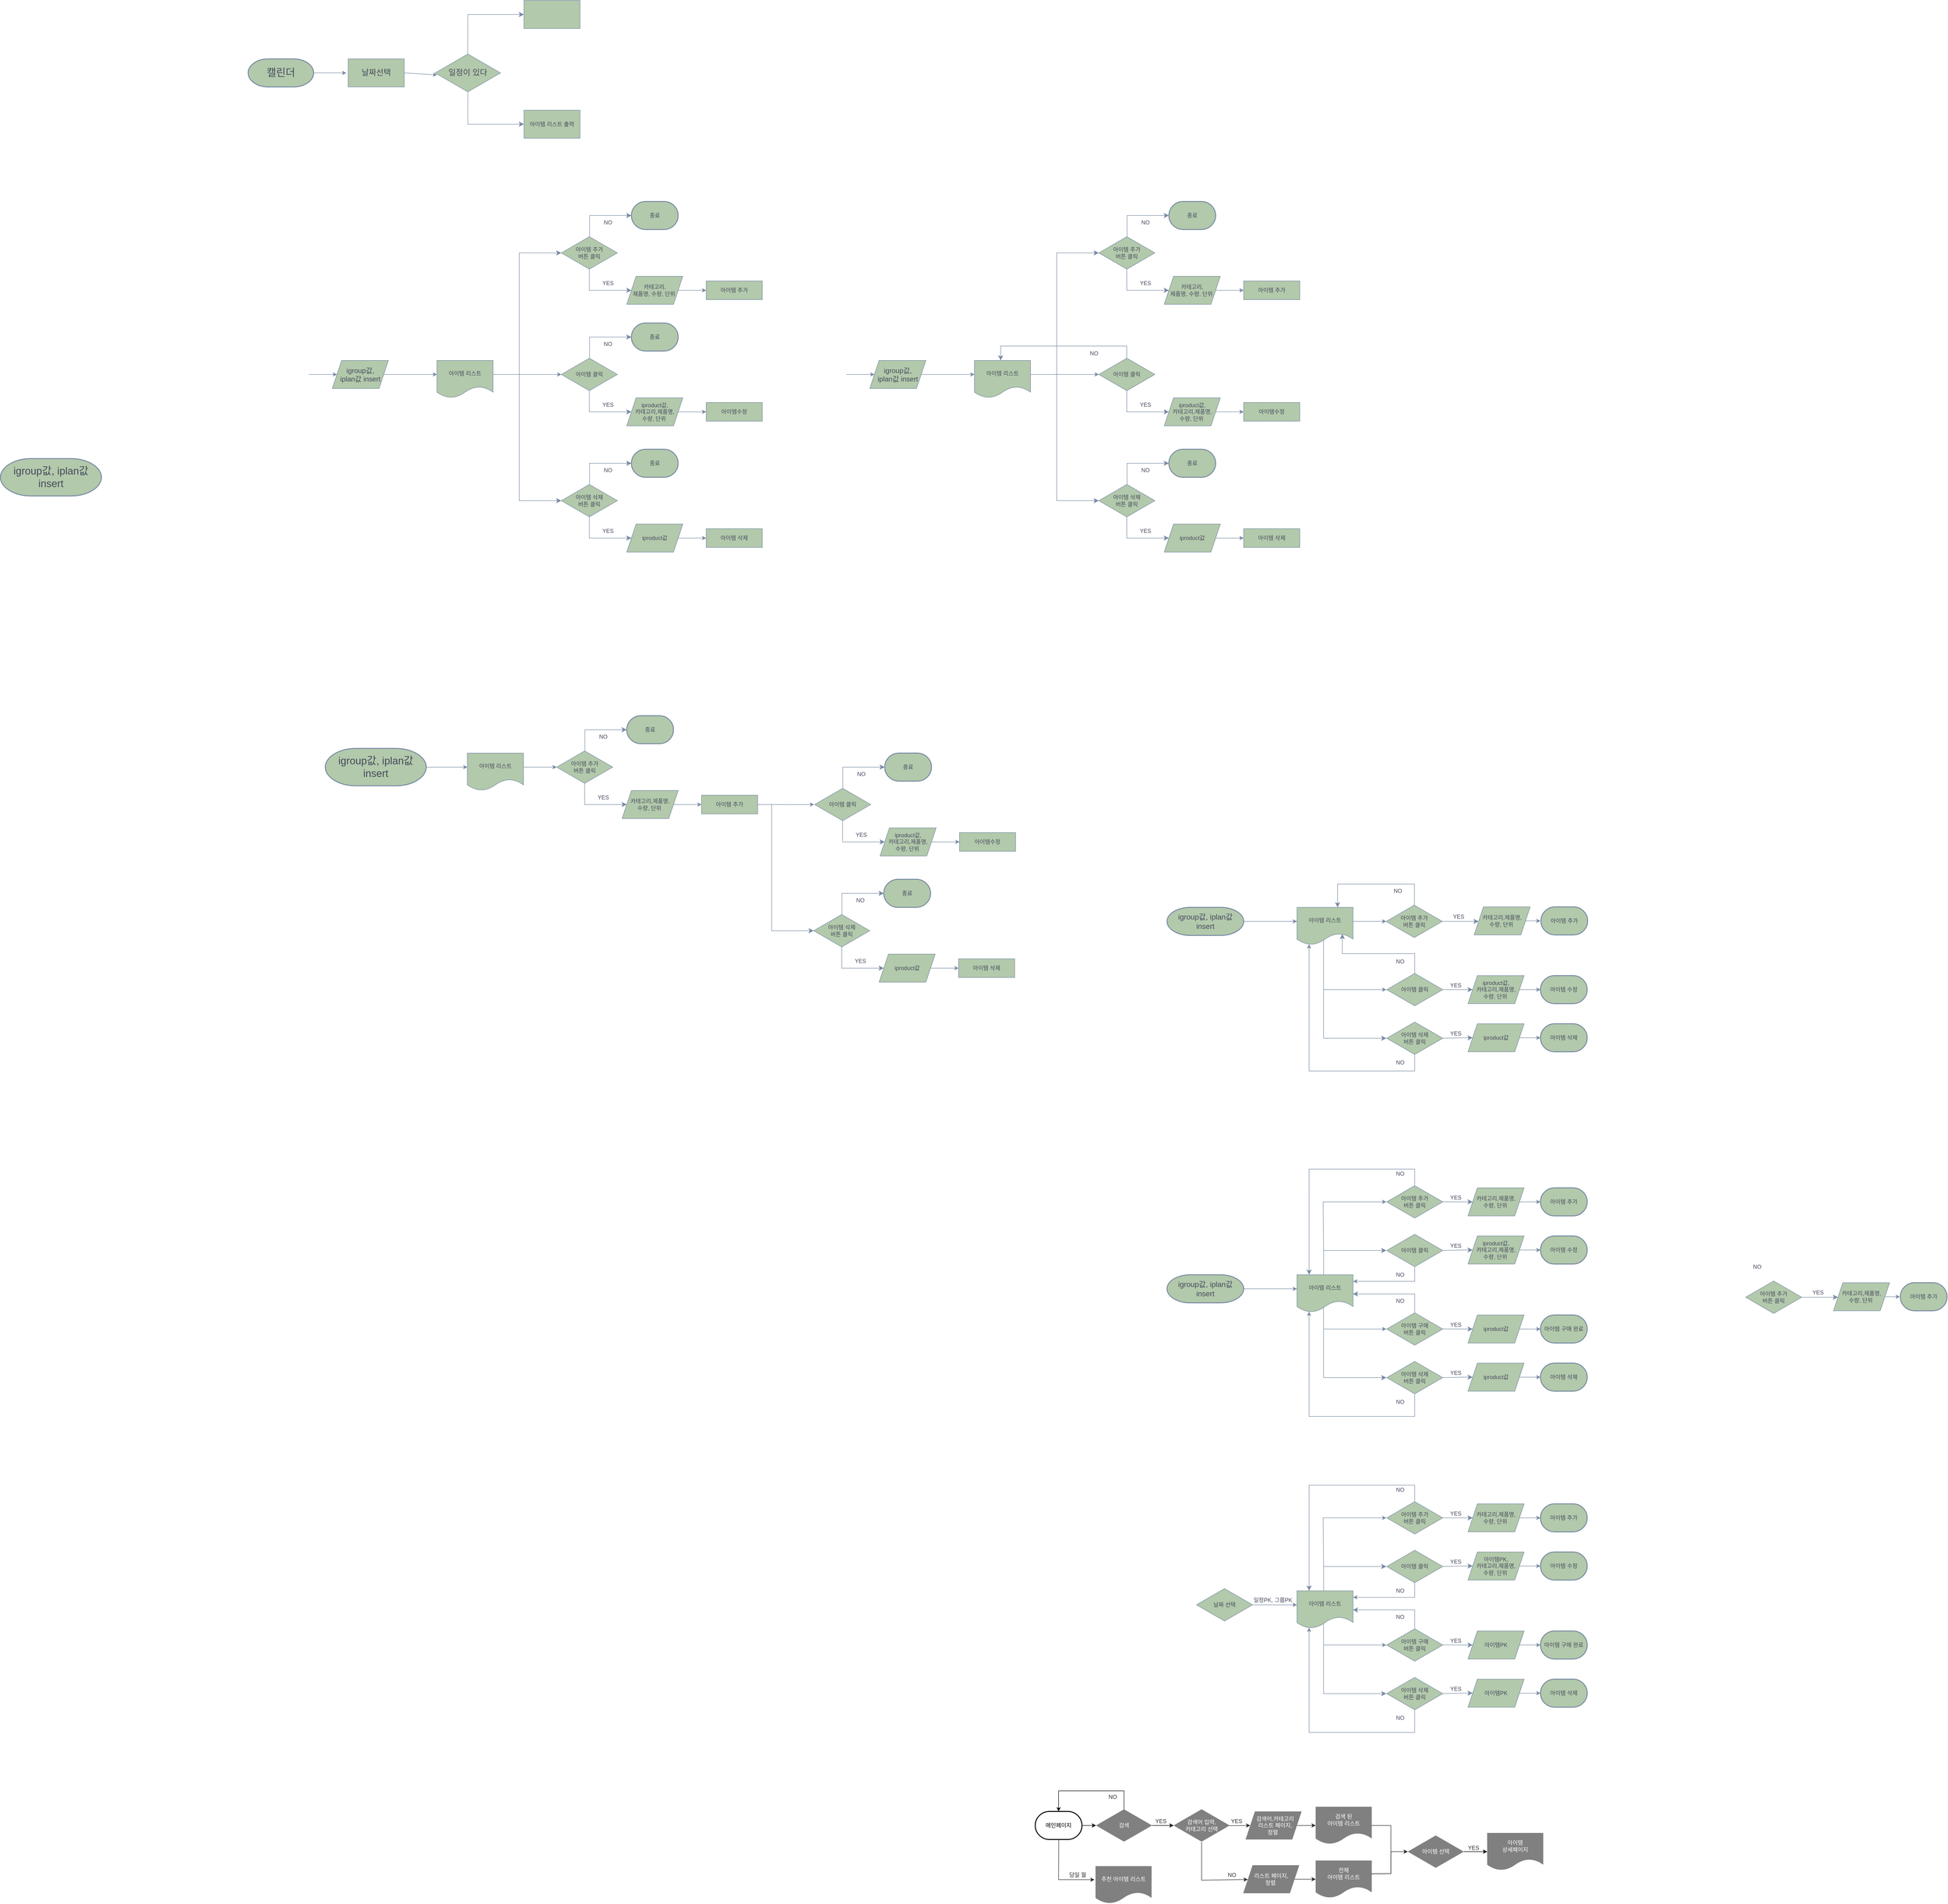 <mxfile version="21.6.3" type="github">
  <diagram name="페이지-1" id="CzQE8o6cjuPT0NPIpDWt">
    <mxGraphModel dx="1995" dy="1027" grid="1" gridSize="10" guides="1" tooltips="1" connect="1" arrows="1" fold="1" page="0" pageScale="1" pageWidth="827" pageHeight="1169" background="#ffffff" math="0" shadow="0">
      <root>
        <mxCell id="0" />
        <mxCell id="1" parent="0" />
        <mxCell id="9wW0anUBlSHxmnLjOX-P-1" value="&lt;font style=&quot;font-size: 22px;&quot;&gt;캘린더&lt;/font&gt;" style="strokeWidth=2;html=1;shape=mxgraph.flowchart.terminator;whiteSpace=wrap;labelBackgroundColor=none;rounded=0;fillColor=#B2C9AB;strokeColor=#788AA3;fontColor=#46495D;" parent="1" vertex="1">
          <mxGeometry x="-30" y="-95" width="140" height="60" as="geometry" />
        </mxCell>
        <mxCell id="9wW0anUBlSHxmnLjOX-P-4" value="" style="endArrow=classic;html=1;rounded=0;exitX=1;exitY=0.5;exitDx=0;exitDy=0;exitPerimeter=0;labelBackgroundColor=none;fontColor=default;strokeColor=#788AA3;" parent="1" source="9wW0anUBlSHxmnLjOX-P-1" edge="1">
          <mxGeometry width="50" height="50" relative="1" as="geometry">
            <mxPoint x="280" y="135" as="sourcePoint" />
            <mxPoint x="180" y="-65" as="targetPoint" />
          </mxGeometry>
        </mxCell>
        <mxCell id="9wW0anUBlSHxmnLjOX-P-6" value="아이템 리스트 출력" style="rounded=0;whiteSpace=wrap;html=1;labelBackgroundColor=none;fillColor=#B2C9AB;strokeColor=#788AA3;fontColor=#46495D;" parent="1" vertex="1">
          <mxGeometry x="560" y="14.68" width="120" height="60" as="geometry" />
        </mxCell>
        <mxCell id="9wW0anUBlSHxmnLjOX-P-7" value="&lt;span style=&quot;font-size: 17px;&quot;&gt;일정이 있다&lt;br&gt;&lt;/span&gt;" style="html=1;whiteSpace=wrap;aspect=fixed;shape=isoRectangle;labelBackgroundColor=none;rounded=0;fillColor=#B2C9AB;strokeColor=#788AA3;fontColor=#46495D;" parent="1" vertex="1">
          <mxGeometry x="370" y="-107" width="140" height="84" as="geometry" />
        </mxCell>
        <mxCell id="9wW0anUBlSHxmnLjOX-P-8" value="" style="edgeStyle=segmentEdgeStyle;endArrow=classic;html=1;curved=0;rounded=0;endSize=8;startSize=8;exitX=0.501;exitY=0.979;exitDx=0;exitDy=0;exitPerimeter=0;labelBackgroundColor=none;fontColor=default;strokeColor=#788AA3;" parent="1" source="9wW0anUBlSHxmnLjOX-P-7" edge="1">
          <mxGeometry width="50" height="50" relative="1" as="geometry">
            <mxPoint x="439.86" y="5.684e-14" as="sourcePoint" />
            <mxPoint x="560" y="44.68" as="targetPoint" />
            <Array as="points">
              <mxPoint x="440" y="6" />
              <mxPoint x="440" y="45" />
            </Array>
          </mxGeometry>
        </mxCell>
        <mxCell id="9wW0anUBlSHxmnLjOX-P-9" value="&lt;font style=&quot;font-size: 17px;&quot;&gt;날짜선택&lt;/font&gt;" style="rounded=0;whiteSpace=wrap;html=1;labelBackgroundColor=none;fillColor=#B2C9AB;strokeColor=#788AA3;fontColor=#46495D;" parent="1" vertex="1">
          <mxGeometry x="184" y="-95" width="120" height="60" as="geometry" />
        </mxCell>
        <mxCell id="9wW0anUBlSHxmnLjOX-P-12" value="" style="endArrow=classic;html=1;rounded=0;exitX=1;exitY=0.5;exitDx=0;exitDy=0;entryX=0.031;entryY=0.551;entryDx=0;entryDy=0;entryPerimeter=0;labelBackgroundColor=none;fontColor=default;strokeColor=#788AA3;" parent="1" source="9wW0anUBlSHxmnLjOX-P-9" target="9wW0anUBlSHxmnLjOX-P-7" edge="1">
          <mxGeometry width="50" height="50" relative="1" as="geometry">
            <mxPoint x="400" y="365" as="sourcePoint" />
            <mxPoint x="490" y="175" as="targetPoint" />
          </mxGeometry>
        </mxCell>
        <mxCell id="9wW0anUBlSHxmnLjOX-P-13" value="" style="rounded=0;whiteSpace=wrap;html=1;labelBackgroundColor=none;fillColor=#B2C9AB;strokeColor=#788AA3;fontColor=#46495D;" parent="1" vertex="1">
          <mxGeometry x="560" y="-220" width="120" height="60" as="geometry" />
        </mxCell>
        <mxCell id="9wW0anUBlSHxmnLjOX-P-14" value="" style="edgeStyle=segmentEdgeStyle;endArrow=classic;html=1;curved=0;rounded=0;endSize=8;startSize=8;exitX=0.498;exitY=0.023;exitDx=0;exitDy=0;exitPerimeter=0;labelBackgroundColor=none;fontColor=default;strokeColor=#788AA3;" parent="1" source="9wW0anUBlSHxmnLjOX-P-7" edge="1">
          <mxGeometry width="50" height="50" relative="1" as="geometry">
            <mxPoint x="440" y="-101" as="sourcePoint" />
            <mxPoint x="560" y="-190" as="targetPoint" />
            <Array as="points">
              <mxPoint x="440" y="-111" />
              <mxPoint x="440" y="-111" />
              <mxPoint x="440" y="-190" />
            </Array>
          </mxGeometry>
        </mxCell>
        <mxCell id="9wW0anUBlSHxmnLjOX-P-20" value="&lt;span style=&quot;font-size: 22px;&quot;&gt;igroup값, iplan값 &lt;br&gt;insert&lt;/span&gt;" style="strokeWidth=2;html=1;shape=mxgraph.flowchart.terminator;whiteSpace=wrap;labelBackgroundColor=none;rounded=0;fillColor=#B2C9AB;strokeColor=#788AA3;fontColor=#46495D;" parent="1" vertex="1">
          <mxGeometry x="-560" y="760" width="216" height="80" as="geometry" />
        </mxCell>
        <mxCell id="9wW0anUBlSHxmnLjOX-P-21" value="" style="endArrow=classic;html=1;rounded=0;labelBackgroundColor=none;fontColor=default;exitX=1;exitY=0.5;exitDx=0;exitDy=0;strokeColor=#788AA3;" parent="1" source="u_mOpf1orK06N7zwf1A7-1" edge="1">
          <mxGeometry width="50" height="50" relative="1" as="geometry">
            <mxPoint x="268" y="554" as="sourcePoint" />
            <mxPoint x="374" y="580" as="targetPoint" />
          </mxGeometry>
        </mxCell>
        <mxCell id="9wW0anUBlSHxmnLjOX-P-25" value="" style="endArrow=classic;html=1;rounded=0;exitX=1;exitY=0.5;exitDx=0;exitDy=0;labelBackgroundColor=none;fontColor=default;strokeColor=#788AA3;" parent="1" edge="1">
          <mxGeometry width="50" height="50" relative="1" as="geometry">
            <mxPoint x="494" y="580" as="sourcePoint" />
            <mxPoint x="640" y="580" as="targetPoint" />
          </mxGeometry>
        </mxCell>
        <mxCell id="9wW0anUBlSHxmnLjOX-P-26" value="" style="edgeStyle=segmentEdgeStyle;endArrow=classic;html=1;curved=0;rounded=0;endSize=8;startSize=8;labelBackgroundColor=none;fontColor=default;strokeColor=#788AA3;" parent="1" edge="1">
          <mxGeometry width="50" height="50" relative="1" as="geometry">
            <mxPoint x="550" y="580" as="sourcePoint" />
            <mxPoint x="640" y="320" as="targetPoint" />
            <Array as="points">
              <mxPoint x="550" y="320" />
              <mxPoint x="600" y="320" />
            </Array>
          </mxGeometry>
        </mxCell>
        <mxCell id="9wW0anUBlSHxmnLjOX-P-29" value="아이템 추가" style="rounded=0;whiteSpace=wrap;html=1;labelBackgroundColor=none;fillColor=#B2C9AB;strokeColor=#788AA3;fontColor=#46495D;" parent="1" vertex="1">
          <mxGeometry x="950" y="380" width="120" height="40" as="geometry" />
        </mxCell>
        <mxCell id="9wW0anUBlSHxmnLjOX-P-33" value="아이템 리스트" style="shape=document;whiteSpace=wrap;html=1;boundedLbl=1;labelBackgroundColor=none;rounded=0;fillColor=#B2C9AB;strokeColor=#788AA3;fontColor=#46495D;" parent="1" vertex="1">
          <mxGeometry x="374" y="550" width="120" height="80" as="geometry" />
        </mxCell>
        <mxCell id="9wW0anUBlSHxmnLjOX-P-34" value="카테고리,&lt;br&gt;제품명, 수량, 단위&amp;nbsp;" style="shape=parallelogram;perimeter=parallelogramPerimeter;whiteSpace=wrap;html=1;fixedSize=1;labelBackgroundColor=none;rounded=0;fillColor=#B2C9AB;strokeColor=#788AA3;fontColor=#46495D;" parent="1" vertex="1">
          <mxGeometry x="780" y="370" width="120" height="60" as="geometry" />
        </mxCell>
        <mxCell id="9wW0anUBlSHxmnLjOX-P-35" value="" style="endArrow=classic;html=1;rounded=0;entryX=0;entryY=0.5;entryDx=0;entryDy=0;exitX=1;exitY=0.5;exitDx=0;exitDy=0;labelBackgroundColor=none;fontColor=default;strokeColor=#788AA3;" parent="1" source="9wW0anUBlSHxmnLjOX-P-34" target="9wW0anUBlSHxmnLjOX-P-29" edge="1">
          <mxGeometry width="50" height="50" relative="1" as="geometry">
            <mxPoint x="1130" y="450" as="sourcePoint" />
            <mxPoint x="1150" y="410" as="targetPoint" />
          </mxGeometry>
        </mxCell>
        <mxCell id="9wW0anUBlSHxmnLjOX-P-36" value="아이템 추가&lt;br&gt;버튼 클릭" style="html=1;whiteSpace=wrap;aspect=fixed;shape=isoRectangle;labelBackgroundColor=none;rounded=0;fillColor=#B2C9AB;strokeColor=#788AA3;fontColor=#46495D;" parent="1" vertex="1">
          <mxGeometry x="640" y="284" width="120" height="72" as="geometry" />
        </mxCell>
        <mxCell id="9wW0anUBlSHxmnLjOX-P-38" value="" style="edgeStyle=segmentEdgeStyle;endArrow=classic;html=1;curved=0;rounded=0;endSize=8;startSize=8;exitX=0.499;exitY=0.969;exitDx=0;exitDy=0;exitPerimeter=0;entryX=0;entryY=0.5;entryDx=0;entryDy=0;labelBackgroundColor=none;fontColor=default;strokeColor=#788AA3;" parent="1" source="9wW0anUBlSHxmnLjOX-P-36" target="9wW0anUBlSHxmnLjOX-P-34" edge="1">
          <mxGeometry width="50" height="50" relative="1" as="geometry">
            <mxPoint x="700" y="356" as="sourcePoint" />
            <mxPoint x="760" y="390" as="targetPoint" />
            <Array as="points">
              <mxPoint x="700" y="400" />
            </Array>
          </mxGeometry>
        </mxCell>
        <mxCell id="9wW0anUBlSHxmnLjOX-P-39" value="YES" style="text;html=1;strokeColor=none;fillColor=none;align=center;verticalAlign=middle;whiteSpace=wrap;rounded=0;labelBackgroundColor=none;fontColor=#46495D;" parent="1" vertex="1">
          <mxGeometry x="710" y="370" width="60" height="30" as="geometry" />
        </mxCell>
        <mxCell id="9wW0anUBlSHxmnLjOX-P-40" value="" style="edgeStyle=segmentEdgeStyle;endArrow=classic;html=1;curved=0;rounded=0;endSize=8;startSize=8;exitX=0.503;exitY=0.028;exitDx=0;exitDy=0;exitPerimeter=0;labelBackgroundColor=none;fontColor=default;strokeColor=#788AA3;" parent="1" source="9wW0anUBlSHxmnLjOX-P-36" edge="1">
          <mxGeometry width="50" height="50" relative="1" as="geometry">
            <mxPoint x="700" y="280" as="sourcePoint" />
            <mxPoint x="790" y="240" as="targetPoint" />
            <Array as="points">
              <mxPoint x="700" y="240" />
            </Array>
          </mxGeometry>
        </mxCell>
        <mxCell id="9wW0anUBlSHxmnLjOX-P-41" value="NO" style="text;html=1;strokeColor=none;fillColor=none;align=center;verticalAlign=middle;whiteSpace=wrap;rounded=0;labelBackgroundColor=none;fontColor=#46495D;" parent="1" vertex="1">
          <mxGeometry x="710" y="240" width="60" height="30" as="geometry" />
        </mxCell>
        <mxCell id="9wW0anUBlSHxmnLjOX-P-42" value="종료" style="strokeWidth=2;html=1;shape=mxgraph.flowchart.terminator;whiteSpace=wrap;labelBackgroundColor=none;rounded=0;fillColor=#B2C9AB;strokeColor=#788AA3;fontColor=#46495D;" parent="1" vertex="1">
          <mxGeometry x="790" y="210" width="100" height="60" as="geometry" />
        </mxCell>
        <mxCell id="9wW0anUBlSHxmnLjOX-P-43" value="아이템 클릭" style="html=1;whiteSpace=wrap;aspect=fixed;shape=isoRectangle;labelBackgroundColor=none;rounded=0;fillColor=#B2C9AB;strokeColor=#788AA3;fontColor=#46495D;" parent="1" vertex="1">
          <mxGeometry x="640" y="544" width="120" height="72" as="geometry" />
        </mxCell>
        <mxCell id="9wW0anUBlSHxmnLjOX-P-44" value="" style="edgeStyle=segmentEdgeStyle;endArrow=classic;html=1;curved=0;rounded=0;endSize=8;startSize=8;exitX=0.503;exitY=0.028;exitDx=0;exitDy=0;exitPerimeter=0;labelBackgroundColor=none;fontColor=default;strokeColor=#788AA3;" parent="1" source="9wW0anUBlSHxmnLjOX-P-43" edge="1">
          <mxGeometry width="50" height="50" relative="1" as="geometry">
            <mxPoint x="700" y="540" as="sourcePoint" />
            <mxPoint x="790" y="500" as="targetPoint" />
            <Array as="points">
              <mxPoint x="700" y="500" />
            </Array>
          </mxGeometry>
        </mxCell>
        <mxCell id="9wW0anUBlSHxmnLjOX-P-45" value="NO" style="text;html=1;strokeColor=none;fillColor=none;align=center;verticalAlign=middle;whiteSpace=wrap;rounded=0;labelBackgroundColor=none;fontColor=#46495D;" parent="1" vertex="1">
          <mxGeometry x="710" y="500" width="60" height="30" as="geometry" />
        </mxCell>
        <mxCell id="9wW0anUBlSHxmnLjOX-P-46" value="종료" style="strokeWidth=2;html=1;shape=mxgraph.flowchart.terminator;whiteSpace=wrap;labelBackgroundColor=none;rounded=0;fillColor=#B2C9AB;strokeColor=#788AA3;fontColor=#46495D;" parent="1" vertex="1">
          <mxGeometry x="790" y="470" width="100" height="60" as="geometry" />
        </mxCell>
        <mxCell id="9wW0anUBlSHxmnLjOX-P-47" value="" style="edgeStyle=segmentEdgeStyle;endArrow=classic;html=1;curved=0;rounded=0;endSize=8;startSize=8;exitX=0.499;exitY=0.969;exitDx=0;exitDy=0;exitPerimeter=0;entryX=0;entryY=0.5;entryDx=0;entryDy=0;labelBackgroundColor=none;fontColor=default;strokeColor=#788AA3;" parent="1" source="9wW0anUBlSHxmnLjOX-P-43" target="9wW0anUBlSHxmnLjOX-P-49" edge="1">
          <mxGeometry width="50" height="50" relative="1" as="geometry">
            <mxPoint x="700" y="616" as="sourcePoint" />
            <mxPoint x="760" y="650" as="targetPoint" />
            <Array as="points">
              <mxPoint x="700" y="660" />
            </Array>
          </mxGeometry>
        </mxCell>
        <mxCell id="9wW0anUBlSHxmnLjOX-P-48" value="YES" style="text;html=1;strokeColor=none;fillColor=none;align=center;verticalAlign=middle;whiteSpace=wrap;rounded=0;labelBackgroundColor=none;fontColor=#46495D;" parent="1" vertex="1">
          <mxGeometry x="710" y="630" width="60" height="30" as="geometry" />
        </mxCell>
        <mxCell id="9wW0anUBlSHxmnLjOX-P-49" value="iproduct값, &lt;br&gt;카테고리,제품명, &lt;br&gt;수량, 단위&amp;nbsp;" style="shape=parallelogram;perimeter=parallelogramPerimeter;whiteSpace=wrap;html=1;fixedSize=1;labelBackgroundColor=none;rounded=0;fillColor=#B2C9AB;strokeColor=#788AA3;fontColor=#46495D;" parent="1" vertex="1">
          <mxGeometry x="780" y="630" width="120" height="60" as="geometry" />
        </mxCell>
        <mxCell id="9wW0anUBlSHxmnLjOX-P-50" value="" style="endArrow=classic;html=1;rounded=0;entryX=0;entryY=0.5;entryDx=0;entryDy=0;exitX=1;exitY=0.5;exitDx=0;exitDy=0;labelBackgroundColor=none;fontColor=default;strokeColor=#788AA3;" parent="1" source="9wW0anUBlSHxmnLjOX-P-49" target="9wW0anUBlSHxmnLjOX-P-51" edge="1">
          <mxGeometry width="50" height="50" relative="1" as="geometry">
            <mxPoint x="1130" y="710" as="sourcePoint" />
            <mxPoint x="1150" y="670" as="targetPoint" />
          </mxGeometry>
        </mxCell>
        <mxCell id="9wW0anUBlSHxmnLjOX-P-51" value="아이템수정" style="rounded=0;whiteSpace=wrap;html=1;labelBackgroundColor=none;fillColor=#B2C9AB;strokeColor=#788AA3;fontColor=#46495D;" parent="1" vertex="1">
          <mxGeometry x="950" y="640" width="120" height="40" as="geometry" />
        </mxCell>
        <mxCell id="9wW0anUBlSHxmnLjOX-P-52" value="아이템 삭제" style="rounded=0;whiteSpace=wrap;html=1;labelBackgroundColor=none;fillColor=#B2C9AB;strokeColor=#788AA3;fontColor=#46495D;" parent="1" vertex="1">
          <mxGeometry x="950" y="910" width="120" height="40" as="geometry" />
        </mxCell>
        <mxCell id="9wW0anUBlSHxmnLjOX-P-53" value="iproduct값" style="shape=parallelogram;perimeter=parallelogramPerimeter;whiteSpace=wrap;html=1;fixedSize=1;labelBackgroundColor=none;rounded=0;fillColor=#B2C9AB;strokeColor=#788AA3;fontColor=#46495D;" parent="1" vertex="1">
          <mxGeometry x="780" y="900" width="120" height="60" as="geometry" />
        </mxCell>
        <mxCell id="9wW0anUBlSHxmnLjOX-P-54" value="" style="endArrow=classic;html=1;rounded=0;entryX=0;entryY=0.5;entryDx=0;entryDy=0;exitX=1;exitY=0.5;exitDx=0;exitDy=0;labelBackgroundColor=none;fontColor=default;strokeColor=#788AA3;" parent="1" source="9wW0anUBlSHxmnLjOX-P-53" target="9wW0anUBlSHxmnLjOX-P-52" edge="1">
          <mxGeometry width="50" height="50" relative="1" as="geometry">
            <mxPoint x="1130" y="980" as="sourcePoint" />
            <mxPoint x="1150" y="940" as="targetPoint" />
          </mxGeometry>
        </mxCell>
        <mxCell id="9wW0anUBlSHxmnLjOX-P-55" value="" style="edgeStyle=segmentEdgeStyle;endArrow=classic;html=1;curved=0;rounded=0;endSize=8;startSize=8;exitX=0.499;exitY=0.969;exitDx=0;exitDy=0;exitPerimeter=0;entryX=0;entryY=0.5;entryDx=0;entryDy=0;labelBackgroundColor=none;fontColor=default;strokeColor=#788AA3;" parent="1" source="9wW0anUBlSHxmnLjOX-P-61" target="9wW0anUBlSHxmnLjOX-P-53" edge="1">
          <mxGeometry width="50" height="50" relative="1" as="geometry">
            <mxPoint x="700" y="886" as="sourcePoint" />
            <mxPoint x="760" y="920" as="targetPoint" />
            <Array as="points">
              <mxPoint x="700" y="930" />
            </Array>
          </mxGeometry>
        </mxCell>
        <mxCell id="9wW0anUBlSHxmnLjOX-P-56" value="YES" style="text;html=1;strokeColor=none;fillColor=none;align=center;verticalAlign=middle;whiteSpace=wrap;rounded=0;labelBackgroundColor=none;fontColor=#46495D;" parent="1" vertex="1">
          <mxGeometry x="710" y="900" width="60" height="30" as="geometry" />
        </mxCell>
        <mxCell id="9wW0anUBlSHxmnLjOX-P-57" value="" style="edgeStyle=segmentEdgeStyle;endArrow=classic;html=1;curved=0;rounded=0;endSize=8;startSize=8;exitX=0.503;exitY=0.028;exitDx=0;exitDy=0;exitPerimeter=0;labelBackgroundColor=none;fontColor=default;strokeColor=#788AA3;" parent="1" source="9wW0anUBlSHxmnLjOX-P-61" edge="1">
          <mxGeometry width="50" height="50" relative="1" as="geometry">
            <mxPoint x="700" y="810" as="sourcePoint" />
            <mxPoint x="790" y="770" as="targetPoint" />
            <Array as="points">
              <mxPoint x="700" y="770" />
            </Array>
          </mxGeometry>
        </mxCell>
        <mxCell id="9wW0anUBlSHxmnLjOX-P-58" value="NO" style="text;html=1;strokeColor=none;fillColor=none;align=center;verticalAlign=middle;whiteSpace=wrap;rounded=0;labelBackgroundColor=none;fontColor=#46495D;" parent="1" vertex="1">
          <mxGeometry x="710" y="770" width="60" height="30" as="geometry" />
        </mxCell>
        <mxCell id="9wW0anUBlSHxmnLjOX-P-59" value="종료" style="strokeWidth=2;html=1;shape=mxgraph.flowchart.terminator;whiteSpace=wrap;labelBackgroundColor=none;rounded=0;fillColor=#B2C9AB;strokeColor=#788AA3;fontColor=#46495D;" parent="1" vertex="1">
          <mxGeometry x="790" y="740" width="100" height="60" as="geometry" />
        </mxCell>
        <mxCell id="9wW0anUBlSHxmnLjOX-P-60" value="" style="edgeStyle=segmentEdgeStyle;endArrow=classic;html=1;curved=0;rounded=0;endSize=8;startSize=8;labelBackgroundColor=none;fontColor=default;strokeColor=#788AA3;" parent="1" edge="1">
          <mxGeometry width="50" height="50" relative="1" as="geometry">
            <mxPoint x="550" y="580" as="sourcePoint" />
            <mxPoint x="640" y="850" as="targetPoint" />
            <Array as="points">
              <mxPoint x="550" y="850" />
              <mxPoint x="600" y="850" />
            </Array>
          </mxGeometry>
        </mxCell>
        <mxCell id="9wW0anUBlSHxmnLjOX-P-61" value="아이템 삭제&lt;br&gt;버튼 클릭" style="html=1;whiteSpace=wrap;aspect=fixed;shape=isoRectangle;labelBackgroundColor=none;rounded=0;fillColor=#B2C9AB;strokeColor=#788AA3;fontColor=#46495D;" parent="1" vertex="1">
          <mxGeometry x="640" y="814" width="120" height="72" as="geometry" />
        </mxCell>
        <mxCell id="9wW0anUBlSHxmnLjOX-P-62" value="&lt;span style=&quot;font-size: 22px;&quot;&gt;igroup값, iplan값 &lt;br&gt;insert&lt;/span&gt;" style="strokeWidth=2;html=1;shape=mxgraph.flowchart.terminator;whiteSpace=wrap;labelBackgroundColor=none;rounded=0;fillColor=#B2C9AB;strokeColor=#788AA3;fontColor=#46495D;" parent="1" vertex="1">
          <mxGeometry x="135" y="1380" width="216" height="80" as="geometry" />
        </mxCell>
        <mxCell id="9wW0anUBlSHxmnLjOX-P-63" value="" style="endArrow=classic;html=1;rounded=0;exitX=1;exitY=0.5;exitDx=0;exitDy=0;exitPerimeter=0;labelBackgroundColor=none;fontColor=default;strokeColor=#788AA3;" parent="1" source="9wW0anUBlSHxmnLjOX-P-62" edge="1">
          <mxGeometry width="50" height="50" relative="1" as="geometry">
            <mxPoint x="459" y="1460" as="sourcePoint" />
            <mxPoint x="439" y="1420" as="targetPoint" />
          </mxGeometry>
        </mxCell>
        <mxCell id="9wW0anUBlSHxmnLjOX-P-64" value="" style="endArrow=classic;html=1;rounded=0;exitX=1;exitY=0.5;exitDx=0;exitDy=0;labelBackgroundColor=none;fontColor=default;strokeColor=#788AA3;" parent="1" edge="1">
          <mxGeometry width="50" height="50" relative="1" as="geometry">
            <mxPoint x="484" y="1420" as="sourcePoint" />
            <mxPoint x="630" y="1420" as="targetPoint" />
          </mxGeometry>
        </mxCell>
        <mxCell id="9wW0anUBlSHxmnLjOX-P-67" value="아이템 리스트" style="shape=document;whiteSpace=wrap;html=1;boundedLbl=1;labelBackgroundColor=none;rounded=0;fillColor=#B2C9AB;strokeColor=#788AA3;fontColor=#46495D;" parent="1" vertex="1">
          <mxGeometry x="439" y="1390" width="120" height="80" as="geometry" />
        </mxCell>
        <mxCell id="9wW0anUBlSHxmnLjOX-P-76" value="아이템 추가&lt;br&gt;버튼 클릭" style="html=1;whiteSpace=wrap;aspect=fixed;shape=isoRectangle;labelBackgroundColor=none;rounded=0;fillColor=#B2C9AB;strokeColor=#788AA3;fontColor=#46495D;" parent="1" vertex="1">
          <mxGeometry x="630" y="1384" width="120" height="72" as="geometry" />
        </mxCell>
        <mxCell id="9wW0anUBlSHxmnLjOX-P-77" value="" style="edgeStyle=segmentEdgeStyle;endArrow=classic;html=1;curved=0;rounded=0;endSize=8;startSize=8;exitX=0.503;exitY=0.028;exitDx=0;exitDy=0;exitPerimeter=0;labelBackgroundColor=none;fontColor=default;strokeColor=#788AA3;" parent="1" source="9wW0anUBlSHxmnLjOX-P-76" edge="1">
          <mxGeometry width="50" height="50" relative="1" as="geometry">
            <mxPoint x="690" y="1380" as="sourcePoint" />
            <mxPoint x="780" y="1340" as="targetPoint" />
            <Array as="points">
              <mxPoint x="690" y="1340" />
            </Array>
          </mxGeometry>
        </mxCell>
        <mxCell id="9wW0anUBlSHxmnLjOX-P-78" value="NO" style="text;html=1;strokeColor=none;fillColor=none;align=center;verticalAlign=middle;whiteSpace=wrap;rounded=0;labelBackgroundColor=none;fontColor=#46495D;" parent="1" vertex="1">
          <mxGeometry x="700" y="1340" width="60" height="30" as="geometry" />
        </mxCell>
        <mxCell id="9wW0anUBlSHxmnLjOX-P-79" value="종료" style="strokeWidth=2;html=1;shape=mxgraph.flowchart.terminator;whiteSpace=wrap;labelBackgroundColor=none;rounded=0;fillColor=#B2C9AB;strokeColor=#788AA3;fontColor=#46495D;" parent="1" vertex="1">
          <mxGeometry x="780" y="1310" width="100" height="60" as="geometry" />
        </mxCell>
        <mxCell id="9wW0anUBlSHxmnLjOX-P-80" value="" style="edgeStyle=segmentEdgeStyle;endArrow=classic;html=1;curved=0;rounded=0;endSize=8;startSize=8;exitX=0.499;exitY=0.969;exitDx=0;exitDy=0;exitPerimeter=0;entryX=0;entryY=0.5;entryDx=0;entryDy=0;labelBackgroundColor=none;fontColor=default;strokeColor=#788AA3;" parent="1" source="9wW0anUBlSHxmnLjOX-P-76" target="9wW0anUBlSHxmnLjOX-P-82" edge="1">
          <mxGeometry width="50" height="50" relative="1" as="geometry">
            <mxPoint x="690" y="1456" as="sourcePoint" />
            <mxPoint x="750" y="1490" as="targetPoint" />
            <Array as="points">
              <mxPoint x="690" y="1500" />
            </Array>
          </mxGeometry>
        </mxCell>
        <mxCell id="9wW0anUBlSHxmnLjOX-P-81" value="YES" style="text;html=1;strokeColor=none;fillColor=none;align=center;verticalAlign=middle;whiteSpace=wrap;rounded=0;labelBackgroundColor=none;fontColor=#46495D;" parent="1" vertex="1">
          <mxGeometry x="700" y="1470" width="60" height="30" as="geometry" />
        </mxCell>
        <mxCell id="9wW0anUBlSHxmnLjOX-P-82" value="카테고리,제품명, &lt;br&gt;수량, 단위&amp;nbsp;" style="shape=parallelogram;perimeter=parallelogramPerimeter;whiteSpace=wrap;html=1;fixedSize=1;labelBackgroundColor=none;rounded=0;fillColor=#B2C9AB;strokeColor=#788AA3;fontColor=#46495D;" parent="1" vertex="1">
          <mxGeometry x="770" y="1470" width="120" height="60" as="geometry" />
        </mxCell>
        <mxCell id="9wW0anUBlSHxmnLjOX-P-83" value="" style="endArrow=classic;html=1;rounded=0;entryX=0;entryY=0.5;entryDx=0;entryDy=0;exitX=1;exitY=0.5;exitDx=0;exitDy=0;labelBackgroundColor=none;fontColor=default;strokeColor=#788AA3;" parent="1" source="9wW0anUBlSHxmnLjOX-P-82" target="9wW0anUBlSHxmnLjOX-P-84" edge="1">
          <mxGeometry width="50" height="50" relative="1" as="geometry">
            <mxPoint x="1120" y="1550" as="sourcePoint" />
            <mxPoint x="1140" y="1510" as="targetPoint" />
          </mxGeometry>
        </mxCell>
        <mxCell id="9wW0anUBlSHxmnLjOX-P-84" value="아이템 추가" style="rounded=0;whiteSpace=wrap;html=1;labelBackgroundColor=none;fillColor=#B2C9AB;strokeColor=#788AA3;fontColor=#46495D;" parent="1" vertex="1">
          <mxGeometry x="940" y="1480" width="120" height="40" as="geometry" />
        </mxCell>
        <mxCell id="9wW0anUBlSHxmnLjOX-P-85" value="아이템 삭제" style="rounded=0;whiteSpace=wrap;html=1;labelBackgroundColor=none;fillColor=#B2C9AB;strokeColor=#788AA3;fontColor=#46495D;" parent="1" vertex="1">
          <mxGeometry x="1490" y="1830" width="120" height="40" as="geometry" />
        </mxCell>
        <mxCell id="9wW0anUBlSHxmnLjOX-P-86" value="iproduct값" style="shape=parallelogram;perimeter=parallelogramPerimeter;whiteSpace=wrap;html=1;fixedSize=1;labelBackgroundColor=none;rounded=0;fillColor=#B2C9AB;strokeColor=#788AA3;fontColor=#46495D;" parent="1" vertex="1">
          <mxGeometry x="1320" y="1820" width="120" height="60" as="geometry" />
        </mxCell>
        <mxCell id="9wW0anUBlSHxmnLjOX-P-87" value="" style="endArrow=classic;html=1;rounded=0;entryX=0;entryY=0.5;entryDx=0;entryDy=0;exitX=1;exitY=0.5;exitDx=0;exitDy=0;labelBackgroundColor=none;fontColor=default;strokeColor=#788AA3;" parent="1" source="9wW0anUBlSHxmnLjOX-P-86" target="9wW0anUBlSHxmnLjOX-P-85" edge="1">
          <mxGeometry width="50" height="50" relative="1" as="geometry">
            <mxPoint x="1670" y="1900" as="sourcePoint" />
            <mxPoint x="1690" y="1860" as="targetPoint" />
          </mxGeometry>
        </mxCell>
        <mxCell id="9wW0anUBlSHxmnLjOX-P-88" value="" style="edgeStyle=segmentEdgeStyle;endArrow=classic;html=1;curved=0;rounded=0;endSize=8;startSize=8;exitX=0.499;exitY=0.969;exitDx=0;exitDy=0;exitPerimeter=0;entryX=0;entryY=0.5;entryDx=0;entryDy=0;labelBackgroundColor=none;fontColor=default;strokeColor=#788AA3;" parent="1" source="9wW0anUBlSHxmnLjOX-P-94" target="9wW0anUBlSHxmnLjOX-P-86" edge="1">
          <mxGeometry width="50" height="50" relative="1" as="geometry">
            <mxPoint x="1240" y="1806" as="sourcePoint" />
            <mxPoint x="1300" y="1840" as="targetPoint" />
            <Array as="points">
              <mxPoint x="1240" y="1850" />
            </Array>
          </mxGeometry>
        </mxCell>
        <mxCell id="9wW0anUBlSHxmnLjOX-P-89" value="YES" style="text;html=1;strokeColor=none;fillColor=none;align=center;verticalAlign=middle;whiteSpace=wrap;rounded=0;labelBackgroundColor=none;fontColor=#46495D;" parent="1" vertex="1">
          <mxGeometry x="1250" y="1820" width="60" height="30" as="geometry" />
        </mxCell>
        <mxCell id="9wW0anUBlSHxmnLjOX-P-90" value="" style="edgeStyle=segmentEdgeStyle;endArrow=classic;html=1;curved=0;rounded=0;endSize=8;startSize=8;exitX=0.503;exitY=0.028;exitDx=0;exitDy=0;exitPerimeter=0;labelBackgroundColor=none;fontColor=default;strokeColor=#788AA3;" parent="1" source="9wW0anUBlSHxmnLjOX-P-94" edge="1">
          <mxGeometry width="50" height="50" relative="1" as="geometry">
            <mxPoint x="1240" y="1730" as="sourcePoint" />
            <mxPoint x="1330" y="1690" as="targetPoint" />
            <Array as="points">
              <mxPoint x="1240" y="1690" />
            </Array>
          </mxGeometry>
        </mxCell>
        <mxCell id="9wW0anUBlSHxmnLjOX-P-91" value="NO" style="text;html=1;strokeColor=none;fillColor=none;align=center;verticalAlign=middle;whiteSpace=wrap;rounded=0;labelBackgroundColor=none;fontColor=#46495D;" parent="1" vertex="1">
          <mxGeometry x="1250" y="1690" width="60" height="30" as="geometry" />
        </mxCell>
        <mxCell id="9wW0anUBlSHxmnLjOX-P-92" value="종료" style="strokeWidth=2;html=1;shape=mxgraph.flowchart.terminator;whiteSpace=wrap;labelBackgroundColor=none;rounded=0;fillColor=#B2C9AB;strokeColor=#788AA3;fontColor=#46495D;" parent="1" vertex="1">
          <mxGeometry x="1330" y="1660" width="100" height="60" as="geometry" />
        </mxCell>
        <mxCell id="9wW0anUBlSHxmnLjOX-P-93" value="" style="edgeStyle=segmentEdgeStyle;endArrow=classic;html=1;curved=0;rounded=0;endSize=8;startSize=8;labelBackgroundColor=none;fontColor=default;strokeColor=#788AA3;" parent="1" edge="1">
          <mxGeometry width="50" height="50" relative="1" as="geometry">
            <mxPoint x="1090" y="1500" as="sourcePoint" />
            <mxPoint x="1180" y="1770" as="targetPoint" />
            <Array as="points">
              <mxPoint x="1090" y="1770" />
              <mxPoint x="1140" y="1770" />
            </Array>
          </mxGeometry>
        </mxCell>
        <mxCell id="9wW0anUBlSHxmnLjOX-P-94" value="아이템 삭제&lt;br&gt;버튼 클릭" style="html=1;whiteSpace=wrap;aspect=fixed;shape=isoRectangle;labelBackgroundColor=none;rounded=0;fillColor=#B2C9AB;strokeColor=#788AA3;fontColor=#46495D;" parent="1" vertex="1">
          <mxGeometry x="1180" y="1734" width="120" height="72" as="geometry" />
        </mxCell>
        <mxCell id="9wW0anUBlSHxmnLjOX-P-95" value="아이템 클릭" style="html=1;whiteSpace=wrap;aspect=fixed;shape=isoRectangle;labelBackgroundColor=none;rounded=0;fillColor=#B2C9AB;strokeColor=#788AA3;fontColor=#46495D;" parent="1" vertex="1">
          <mxGeometry x="1182" y="1464" width="120" height="72" as="geometry" />
        </mxCell>
        <mxCell id="9wW0anUBlSHxmnLjOX-P-96" value="" style="edgeStyle=segmentEdgeStyle;endArrow=classic;html=1;curved=0;rounded=0;endSize=8;startSize=8;exitX=0.503;exitY=0.028;exitDx=0;exitDy=0;exitPerimeter=0;labelBackgroundColor=none;fontColor=default;strokeColor=#788AA3;" parent="1" source="9wW0anUBlSHxmnLjOX-P-95" edge="1">
          <mxGeometry width="50" height="50" relative="1" as="geometry">
            <mxPoint x="1242" y="1460" as="sourcePoint" />
            <mxPoint x="1332" y="1420" as="targetPoint" />
            <Array as="points">
              <mxPoint x="1242" y="1420" />
            </Array>
          </mxGeometry>
        </mxCell>
        <mxCell id="9wW0anUBlSHxmnLjOX-P-97" value="NO" style="text;html=1;strokeColor=none;fillColor=none;align=center;verticalAlign=middle;whiteSpace=wrap;rounded=0;labelBackgroundColor=none;fontColor=#46495D;" parent="1" vertex="1">
          <mxGeometry x="1252" y="1420" width="60" height="30" as="geometry" />
        </mxCell>
        <mxCell id="9wW0anUBlSHxmnLjOX-P-98" value="종료" style="strokeWidth=2;html=1;shape=mxgraph.flowchart.terminator;whiteSpace=wrap;labelBackgroundColor=none;rounded=0;fillColor=#B2C9AB;strokeColor=#788AA3;fontColor=#46495D;" parent="1" vertex="1">
          <mxGeometry x="1332" y="1390" width="100" height="60" as="geometry" />
        </mxCell>
        <mxCell id="9wW0anUBlSHxmnLjOX-P-99" value="" style="edgeStyle=segmentEdgeStyle;endArrow=classic;html=1;curved=0;rounded=0;endSize=8;startSize=8;exitX=0.499;exitY=0.969;exitDx=0;exitDy=0;exitPerimeter=0;entryX=0;entryY=0.5;entryDx=0;entryDy=0;labelBackgroundColor=none;fontColor=default;strokeColor=#788AA3;" parent="1" source="9wW0anUBlSHxmnLjOX-P-95" target="9wW0anUBlSHxmnLjOX-P-101" edge="1">
          <mxGeometry width="50" height="50" relative="1" as="geometry">
            <mxPoint x="1242" y="1536" as="sourcePoint" />
            <mxPoint x="1302" y="1570" as="targetPoint" />
            <Array as="points">
              <mxPoint x="1242" y="1580" />
            </Array>
          </mxGeometry>
        </mxCell>
        <mxCell id="9wW0anUBlSHxmnLjOX-P-100" value="YES" style="text;html=1;strokeColor=none;fillColor=none;align=center;verticalAlign=middle;whiteSpace=wrap;rounded=0;labelBackgroundColor=none;fontColor=#46495D;" parent="1" vertex="1">
          <mxGeometry x="1252" y="1550" width="60" height="30" as="geometry" />
        </mxCell>
        <mxCell id="9wW0anUBlSHxmnLjOX-P-101" value="iproduct값, &lt;br&gt;카테고리,제품명, &lt;br&gt;수량, 단위&amp;nbsp;" style="shape=parallelogram;perimeter=parallelogramPerimeter;whiteSpace=wrap;html=1;fixedSize=1;labelBackgroundColor=none;rounded=0;fillColor=#B2C9AB;strokeColor=#788AA3;fontColor=#46495D;" parent="1" vertex="1">
          <mxGeometry x="1322" y="1550" width="120" height="60" as="geometry" />
        </mxCell>
        <mxCell id="9wW0anUBlSHxmnLjOX-P-102" value="" style="endArrow=classic;html=1;rounded=0;entryX=0;entryY=0.5;entryDx=0;entryDy=0;exitX=1;exitY=0.5;exitDx=0;exitDy=0;labelBackgroundColor=none;fontColor=default;strokeColor=#788AA3;" parent="1" source="9wW0anUBlSHxmnLjOX-P-101" target="9wW0anUBlSHxmnLjOX-P-103" edge="1">
          <mxGeometry width="50" height="50" relative="1" as="geometry">
            <mxPoint x="1672" y="1630" as="sourcePoint" />
            <mxPoint x="1692" y="1590" as="targetPoint" />
          </mxGeometry>
        </mxCell>
        <mxCell id="9wW0anUBlSHxmnLjOX-P-103" value="아이템수정" style="rounded=0;whiteSpace=wrap;html=1;labelBackgroundColor=none;fillColor=#B2C9AB;strokeColor=#788AA3;fontColor=#46495D;" parent="1" vertex="1">
          <mxGeometry x="1492" y="1560" width="120" height="40" as="geometry" />
        </mxCell>
        <mxCell id="9wW0anUBlSHxmnLjOX-P-104" value="" style="endArrow=classic;html=1;rounded=0;exitX=1;exitY=0.5;exitDx=0;exitDy=0;entryX=-0.01;entryY=0.501;entryDx=0;entryDy=0;entryPerimeter=0;labelBackgroundColor=none;fontColor=default;strokeColor=#788AA3;" parent="1" source="9wW0anUBlSHxmnLjOX-P-84" target="9wW0anUBlSHxmnLjOX-P-95" edge="1">
          <mxGeometry width="50" height="50" relative="1" as="geometry">
            <mxPoint x="1170" y="1490" as="sourcePoint" />
            <mxPoint x="1220" y="1440" as="targetPoint" />
          </mxGeometry>
        </mxCell>
        <mxCell id="u_mOpf1orK06N7zwf1A7-1" value="&lt;font style=&quot;font-size: 15px;&quot;&gt;igroup값, &lt;br&gt;iplan값 insert&lt;/font&gt;" style="shape=parallelogram;perimeter=parallelogramPerimeter;whiteSpace=wrap;html=1;fixedSize=1;rounded=0;labelBackgroundColor=none;fillColor=#B2C9AB;strokeColor=#788AA3;fontColor=#46495D;" parent="1" vertex="1">
          <mxGeometry x="150" y="550" width="120" height="60" as="geometry" />
        </mxCell>
        <mxCell id="u_mOpf1orK06N7zwf1A7-2" value="" style="endArrow=classic;html=1;rounded=0;labelBackgroundColor=none;fontColor=default;entryX=0;entryY=0.5;entryDx=0;entryDy=0;strokeColor=#788AA3;" parent="1" target="u_mOpf1orK06N7zwf1A7-1" edge="1">
          <mxGeometry width="50" height="50" relative="1" as="geometry">
            <mxPoint x="100" y="580" as="sourcePoint" />
            <mxPoint x="154" y="579.75" as="targetPoint" />
          </mxGeometry>
        </mxCell>
        <mxCell id="u_mOpf1orK06N7zwf1A7-3" value="" style="endArrow=classic;html=1;rounded=0;labelBackgroundColor=none;fontColor=default;exitX=1;exitY=0.5;exitDx=0;exitDy=0;strokeColor=#788AA3;" parent="1" source="u_mOpf1orK06N7zwf1A7-35" edge="1">
          <mxGeometry width="50" height="50" relative="1" as="geometry">
            <mxPoint x="1418" y="554" as="sourcePoint" />
            <mxPoint x="1524" y="580" as="targetPoint" />
          </mxGeometry>
        </mxCell>
        <mxCell id="u_mOpf1orK06N7zwf1A7-4" value="" style="endArrow=classic;html=1;rounded=0;exitX=1;exitY=0.5;exitDx=0;exitDy=0;labelBackgroundColor=none;fontColor=default;strokeColor=#788AA3;" parent="1" edge="1">
          <mxGeometry width="50" height="50" relative="1" as="geometry">
            <mxPoint x="1644" y="580" as="sourcePoint" />
            <mxPoint x="1790" y="580" as="targetPoint" />
          </mxGeometry>
        </mxCell>
        <mxCell id="u_mOpf1orK06N7zwf1A7-5" value="" style="edgeStyle=segmentEdgeStyle;endArrow=classic;html=1;curved=0;rounded=0;endSize=8;startSize=8;labelBackgroundColor=none;fontColor=default;strokeColor=#788AA3;" parent="1" edge="1">
          <mxGeometry width="50" height="50" relative="1" as="geometry">
            <mxPoint x="1700" y="580" as="sourcePoint" />
            <mxPoint x="1790" y="320" as="targetPoint" />
            <Array as="points">
              <mxPoint x="1700" y="320" />
              <mxPoint x="1750" y="320" />
            </Array>
          </mxGeometry>
        </mxCell>
        <mxCell id="u_mOpf1orK06N7zwf1A7-6" value="아이템 추가" style="rounded=0;whiteSpace=wrap;html=1;labelBackgroundColor=none;fillColor=#B2C9AB;strokeColor=#788AA3;fontColor=#46495D;" parent="1" vertex="1">
          <mxGeometry x="2100" y="380" width="120" height="40" as="geometry" />
        </mxCell>
        <mxCell id="u_mOpf1orK06N7zwf1A7-7" value="아이템 리스트" style="shape=document;whiteSpace=wrap;html=1;boundedLbl=1;labelBackgroundColor=none;rounded=0;fillColor=#B2C9AB;strokeColor=#788AA3;fontColor=#46495D;" parent="1" vertex="1">
          <mxGeometry x="1524" y="550" width="120" height="80" as="geometry" />
        </mxCell>
        <mxCell id="u_mOpf1orK06N7zwf1A7-8" value="카테고리,&lt;br&gt;제품명, 수량, 단위&amp;nbsp;" style="shape=parallelogram;perimeter=parallelogramPerimeter;whiteSpace=wrap;html=1;fixedSize=1;labelBackgroundColor=none;rounded=0;fillColor=#B2C9AB;strokeColor=#788AA3;fontColor=#46495D;" parent="1" vertex="1">
          <mxGeometry x="1930" y="370" width="120" height="60" as="geometry" />
        </mxCell>
        <mxCell id="u_mOpf1orK06N7zwf1A7-9" value="" style="endArrow=classic;html=1;rounded=0;entryX=0;entryY=0.5;entryDx=0;entryDy=0;exitX=1;exitY=0.5;exitDx=0;exitDy=0;labelBackgroundColor=none;fontColor=default;strokeColor=#788AA3;" parent="1" source="u_mOpf1orK06N7zwf1A7-8" target="u_mOpf1orK06N7zwf1A7-6" edge="1">
          <mxGeometry width="50" height="50" relative="1" as="geometry">
            <mxPoint x="2280" y="450" as="sourcePoint" />
            <mxPoint x="2300" y="410" as="targetPoint" />
          </mxGeometry>
        </mxCell>
        <mxCell id="u_mOpf1orK06N7zwf1A7-10" value="아이템 추가&lt;br&gt;버튼 클릭" style="html=1;whiteSpace=wrap;aspect=fixed;shape=isoRectangle;labelBackgroundColor=none;rounded=0;fillColor=#B2C9AB;strokeColor=#788AA3;fontColor=#46495D;" parent="1" vertex="1">
          <mxGeometry x="1790" y="284" width="120" height="72" as="geometry" />
        </mxCell>
        <mxCell id="u_mOpf1orK06N7zwf1A7-11" value="" style="edgeStyle=segmentEdgeStyle;endArrow=classic;html=1;curved=0;rounded=0;endSize=8;startSize=8;exitX=0.499;exitY=0.969;exitDx=0;exitDy=0;exitPerimeter=0;entryX=0;entryY=0.5;entryDx=0;entryDy=0;labelBackgroundColor=none;fontColor=default;strokeColor=#788AA3;" parent="1" source="u_mOpf1orK06N7zwf1A7-10" target="u_mOpf1orK06N7zwf1A7-8" edge="1">
          <mxGeometry width="50" height="50" relative="1" as="geometry">
            <mxPoint x="1850" y="356" as="sourcePoint" />
            <mxPoint x="1910" y="390" as="targetPoint" />
            <Array as="points">
              <mxPoint x="1850" y="400" />
            </Array>
          </mxGeometry>
        </mxCell>
        <mxCell id="u_mOpf1orK06N7zwf1A7-12" value="YES" style="text;html=1;strokeColor=none;fillColor=none;align=center;verticalAlign=middle;whiteSpace=wrap;rounded=0;labelBackgroundColor=none;fontColor=#46495D;" parent="1" vertex="1">
          <mxGeometry x="1860" y="370" width="60" height="30" as="geometry" />
        </mxCell>
        <mxCell id="u_mOpf1orK06N7zwf1A7-13" value="" style="edgeStyle=segmentEdgeStyle;endArrow=classic;html=1;curved=0;rounded=0;endSize=8;startSize=8;exitX=0.503;exitY=0.028;exitDx=0;exitDy=0;exitPerimeter=0;labelBackgroundColor=none;fontColor=default;strokeColor=#788AA3;" parent="1" source="u_mOpf1orK06N7zwf1A7-10" edge="1">
          <mxGeometry width="50" height="50" relative="1" as="geometry">
            <mxPoint x="1850" y="280" as="sourcePoint" />
            <mxPoint x="1940" y="240" as="targetPoint" />
            <Array as="points">
              <mxPoint x="1850" y="240" />
            </Array>
          </mxGeometry>
        </mxCell>
        <mxCell id="u_mOpf1orK06N7zwf1A7-14" value="NO" style="text;html=1;strokeColor=none;fillColor=none;align=center;verticalAlign=middle;whiteSpace=wrap;rounded=0;labelBackgroundColor=none;fontColor=#46495D;" parent="1" vertex="1">
          <mxGeometry x="1860" y="240" width="60" height="30" as="geometry" />
        </mxCell>
        <mxCell id="u_mOpf1orK06N7zwf1A7-15" value="종료" style="strokeWidth=2;html=1;shape=mxgraph.flowchart.terminator;whiteSpace=wrap;labelBackgroundColor=none;rounded=0;fillColor=#B2C9AB;strokeColor=#788AA3;fontColor=#46495D;" parent="1" vertex="1">
          <mxGeometry x="1940" y="210" width="100" height="60" as="geometry" />
        </mxCell>
        <mxCell id="u_mOpf1orK06N7zwf1A7-16" value="아이템 클릭" style="html=1;whiteSpace=wrap;aspect=fixed;shape=isoRectangle;labelBackgroundColor=none;rounded=0;fillColor=#B2C9AB;strokeColor=#788AA3;fontColor=#46495D;" parent="1" vertex="1">
          <mxGeometry x="1790" y="544" width="120" height="72" as="geometry" />
        </mxCell>
        <mxCell id="u_mOpf1orK06N7zwf1A7-18" value="NO" style="text;html=1;strokeColor=none;fillColor=none;align=center;verticalAlign=middle;whiteSpace=wrap;rounded=0;labelBackgroundColor=none;fontColor=#46495D;" parent="1" vertex="1">
          <mxGeometry x="1750" y="520" width="60" height="30" as="geometry" />
        </mxCell>
        <mxCell id="u_mOpf1orK06N7zwf1A7-20" value="" style="edgeStyle=segmentEdgeStyle;endArrow=classic;html=1;curved=0;rounded=0;endSize=8;startSize=8;exitX=0.499;exitY=0.969;exitDx=0;exitDy=0;exitPerimeter=0;entryX=0;entryY=0.5;entryDx=0;entryDy=0;labelBackgroundColor=none;fontColor=default;strokeColor=#788AA3;" parent="1" source="u_mOpf1orK06N7zwf1A7-16" target="u_mOpf1orK06N7zwf1A7-22" edge="1">
          <mxGeometry width="50" height="50" relative="1" as="geometry">
            <mxPoint x="1850" y="616" as="sourcePoint" />
            <mxPoint x="1910" y="650" as="targetPoint" />
            <Array as="points">
              <mxPoint x="1850" y="660" />
            </Array>
          </mxGeometry>
        </mxCell>
        <mxCell id="u_mOpf1orK06N7zwf1A7-21" value="YES" style="text;html=1;strokeColor=none;fillColor=none;align=center;verticalAlign=middle;whiteSpace=wrap;rounded=0;labelBackgroundColor=none;fontColor=#46495D;" parent="1" vertex="1">
          <mxGeometry x="1860" y="630" width="60" height="30" as="geometry" />
        </mxCell>
        <mxCell id="u_mOpf1orK06N7zwf1A7-22" value="iproduct값, &lt;br&gt;카테고리,제품명, &lt;br&gt;수량, 단위&amp;nbsp;" style="shape=parallelogram;perimeter=parallelogramPerimeter;whiteSpace=wrap;html=1;fixedSize=1;labelBackgroundColor=none;rounded=0;fillColor=#B2C9AB;strokeColor=#788AA3;fontColor=#46495D;" parent="1" vertex="1">
          <mxGeometry x="1930" y="630" width="120" height="60" as="geometry" />
        </mxCell>
        <mxCell id="u_mOpf1orK06N7zwf1A7-23" value="" style="endArrow=classic;html=1;rounded=0;entryX=0;entryY=0.5;entryDx=0;entryDy=0;exitX=1;exitY=0.5;exitDx=0;exitDy=0;labelBackgroundColor=none;fontColor=default;strokeColor=#788AA3;" parent="1" source="u_mOpf1orK06N7zwf1A7-22" target="u_mOpf1orK06N7zwf1A7-24" edge="1">
          <mxGeometry width="50" height="50" relative="1" as="geometry">
            <mxPoint x="2280" y="710" as="sourcePoint" />
            <mxPoint x="2300" y="670" as="targetPoint" />
          </mxGeometry>
        </mxCell>
        <mxCell id="u_mOpf1orK06N7zwf1A7-24" value="아이템수정" style="rounded=0;whiteSpace=wrap;html=1;labelBackgroundColor=none;fillColor=#B2C9AB;strokeColor=#788AA3;fontColor=#46495D;" parent="1" vertex="1">
          <mxGeometry x="2100" y="640" width="120" height="40" as="geometry" />
        </mxCell>
        <mxCell id="u_mOpf1orK06N7zwf1A7-25" value="아이템 삭제" style="rounded=0;whiteSpace=wrap;html=1;labelBackgroundColor=none;fillColor=#B2C9AB;strokeColor=#788AA3;fontColor=#46495D;" parent="1" vertex="1">
          <mxGeometry x="2100" y="910" width="120" height="40" as="geometry" />
        </mxCell>
        <mxCell id="u_mOpf1orK06N7zwf1A7-26" value="iproduct값" style="shape=parallelogram;perimeter=parallelogramPerimeter;whiteSpace=wrap;html=1;fixedSize=1;labelBackgroundColor=none;rounded=0;fillColor=#B2C9AB;strokeColor=#788AA3;fontColor=#46495D;" parent="1" vertex="1">
          <mxGeometry x="1930" y="900" width="120" height="60" as="geometry" />
        </mxCell>
        <mxCell id="u_mOpf1orK06N7zwf1A7-27" value="" style="endArrow=classic;html=1;rounded=0;entryX=0;entryY=0.5;entryDx=0;entryDy=0;exitX=1;exitY=0.5;exitDx=0;exitDy=0;labelBackgroundColor=none;fontColor=default;strokeColor=#788AA3;" parent="1" source="u_mOpf1orK06N7zwf1A7-26" target="u_mOpf1orK06N7zwf1A7-25" edge="1">
          <mxGeometry width="50" height="50" relative="1" as="geometry">
            <mxPoint x="2280" y="980" as="sourcePoint" />
            <mxPoint x="2300" y="940" as="targetPoint" />
          </mxGeometry>
        </mxCell>
        <mxCell id="u_mOpf1orK06N7zwf1A7-28" value="" style="edgeStyle=segmentEdgeStyle;endArrow=classic;html=1;curved=0;rounded=0;endSize=8;startSize=8;exitX=0.499;exitY=0.969;exitDx=0;exitDy=0;exitPerimeter=0;entryX=0;entryY=0.5;entryDx=0;entryDy=0;labelBackgroundColor=none;fontColor=default;strokeColor=#788AA3;" parent="1" source="u_mOpf1orK06N7zwf1A7-34" target="u_mOpf1orK06N7zwf1A7-26" edge="1">
          <mxGeometry width="50" height="50" relative="1" as="geometry">
            <mxPoint x="1850" y="886" as="sourcePoint" />
            <mxPoint x="1910" y="920" as="targetPoint" />
            <Array as="points">
              <mxPoint x="1850" y="930" />
            </Array>
          </mxGeometry>
        </mxCell>
        <mxCell id="u_mOpf1orK06N7zwf1A7-29" value="YES" style="text;html=1;strokeColor=none;fillColor=none;align=center;verticalAlign=middle;whiteSpace=wrap;rounded=0;labelBackgroundColor=none;fontColor=#46495D;" parent="1" vertex="1">
          <mxGeometry x="1860" y="900" width="60" height="30" as="geometry" />
        </mxCell>
        <mxCell id="u_mOpf1orK06N7zwf1A7-30" value="" style="edgeStyle=segmentEdgeStyle;endArrow=classic;html=1;curved=0;rounded=0;endSize=8;startSize=8;exitX=0.503;exitY=0.028;exitDx=0;exitDy=0;exitPerimeter=0;labelBackgroundColor=none;fontColor=default;strokeColor=#788AA3;" parent="1" source="u_mOpf1orK06N7zwf1A7-34" edge="1">
          <mxGeometry width="50" height="50" relative="1" as="geometry">
            <mxPoint x="1850" y="810" as="sourcePoint" />
            <mxPoint x="1940" y="770" as="targetPoint" />
            <Array as="points">
              <mxPoint x="1850" y="770" />
            </Array>
          </mxGeometry>
        </mxCell>
        <mxCell id="u_mOpf1orK06N7zwf1A7-31" value="NO" style="text;html=1;strokeColor=none;fillColor=none;align=center;verticalAlign=middle;whiteSpace=wrap;rounded=0;labelBackgroundColor=none;fontColor=#46495D;" parent="1" vertex="1">
          <mxGeometry x="1860" y="770" width="60" height="30" as="geometry" />
        </mxCell>
        <mxCell id="u_mOpf1orK06N7zwf1A7-32" value="종료" style="strokeWidth=2;html=1;shape=mxgraph.flowchart.terminator;whiteSpace=wrap;labelBackgroundColor=none;rounded=0;fillColor=#B2C9AB;strokeColor=#788AA3;fontColor=#46495D;" parent="1" vertex="1">
          <mxGeometry x="1940" y="740" width="100" height="60" as="geometry" />
        </mxCell>
        <mxCell id="u_mOpf1orK06N7zwf1A7-33" value="" style="edgeStyle=segmentEdgeStyle;endArrow=classic;html=1;curved=0;rounded=0;endSize=8;startSize=8;labelBackgroundColor=none;fontColor=default;strokeColor=#788AA3;" parent="1" edge="1">
          <mxGeometry width="50" height="50" relative="1" as="geometry">
            <mxPoint x="1700" y="580" as="sourcePoint" />
            <mxPoint x="1790" y="850" as="targetPoint" />
            <Array as="points">
              <mxPoint x="1700" y="850" />
              <mxPoint x="1750" y="850" />
            </Array>
          </mxGeometry>
        </mxCell>
        <mxCell id="u_mOpf1orK06N7zwf1A7-34" value="아이템 삭제&lt;br&gt;버튼 클릭" style="html=1;whiteSpace=wrap;aspect=fixed;shape=isoRectangle;labelBackgroundColor=none;rounded=0;fillColor=#B2C9AB;strokeColor=#788AA3;fontColor=#46495D;" parent="1" vertex="1">
          <mxGeometry x="1790" y="814" width="120" height="72" as="geometry" />
        </mxCell>
        <mxCell id="u_mOpf1orK06N7zwf1A7-35" value="&lt;font style=&quot;font-size: 15px;&quot;&gt;igroup값, &lt;br&gt;iplan값 insert&lt;/font&gt;" style="shape=parallelogram;perimeter=parallelogramPerimeter;whiteSpace=wrap;html=1;fixedSize=1;rounded=0;labelBackgroundColor=none;fillColor=#B2C9AB;strokeColor=#788AA3;fontColor=#46495D;" parent="1" vertex="1">
          <mxGeometry x="1300" y="550" width="120" height="60" as="geometry" />
        </mxCell>
        <mxCell id="u_mOpf1orK06N7zwf1A7-36" value="" style="endArrow=classic;html=1;rounded=0;labelBackgroundColor=none;fontColor=default;entryX=0;entryY=0.5;entryDx=0;entryDy=0;strokeColor=#788AA3;" parent="1" target="u_mOpf1orK06N7zwf1A7-35" edge="1">
          <mxGeometry width="50" height="50" relative="1" as="geometry">
            <mxPoint x="1250" y="580" as="sourcePoint" />
            <mxPoint x="1304" y="579.75" as="targetPoint" />
          </mxGeometry>
        </mxCell>
        <mxCell id="u_mOpf1orK06N7zwf1A7-37" value="" style="edgeStyle=elbowEdgeStyle;elbow=vertical;endArrow=classic;html=1;curved=0;rounded=0;endSize=8;startSize=8;entryX=0.318;entryY=0.01;entryDx=0;entryDy=0;entryPerimeter=0;exitX=0.498;exitY=0.031;exitDx=0;exitDy=0;exitPerimeter=0;labelBackgroundColor=none;strokeColor=#788AA3;fontColor=default;" parent="1" source="u_mOpf1orK06N7zwf1A7-16" edge="1">
          <mxGeometry width="50" height="50" relative="1" as="geometry">
            <mxPoint x="1867.84" y="544.2" as="sourcePoint" />
            <mxPoint x="1580.0" y="550.0" as="targetPoint" />
            <Array as="points">
              <mxPoint x="1737.84" y="519.2" />
            </Array>
          </mxGeometry>
        </mxCell>
        <mxCell id="u_mOpf1orK06N7zwf1A7-42" value="&lt;span style=&quot;font-size: 16px;&quot;&gt;igroup값, iplan값 &lt;br&gt;insert&lt;/span&gt;" style="strokeWidth=2;html=1;shape=mxgraph.flowchart.terminator;whiteSpace=wrap;labelBackgroundColor=none;rounded=0;fillColor=#B2C9AB;strokeColor=#788AA3;fontColor=#46495D;" parent="1" vertex="1">
          <mxGeometry x="1936" y="1720" width="164" height="60" as="geometry" />
        </mxCell>
        <mxCell id="u_mOpf1orK06N7zwf1A7-43" value="" style="endArrow=classic;html=1;rounded=0;exitX=1;exitY=0.5;exitDx=0;exitDy=0;exitPerimeter=0;labelBackgroundColor=none;fontColor=default;strokeColor=#788AA3;" parent="1" source="u_mOpf1orK06N7zwf1A7-42" edge="1">
          <mxGeometry width="50" height="50" relative="1" as="geometry">
            <mxPoint x="2234" y="1790" as="sourcePoint" />
            <mxPoint x="2214" y="1750" as="targetPoint" />
          </mxGeometry>
        </mxCell>
        <mxCell id="u_mOpf1orK06N7zwf1A7-44" value="" style="endArrow=classic;html=1;rounded=0;exitX=1;exitY=0.5;exitDx=0;exitDy=0;labelBackgroundColor=none;fontColor=default;strokeColor=#788AA3;" parent="1" edge="1">
          <mxGeometry width="50" height="50" relative="1" as="geometry">
            <mxPoint x="2259" y="1750" as="sourcePoint" />
            <mxPoint x="2405" y="1750" as="targetPoint" />
          </mxGeometry>
        </mxCell>
        <mxCell id="u_mOpf1orK06N7zwf1A7-45" value="아이템 리스트" style="shape=document;whiteSpace=wrap;html=1;boundedLbl=1;labelBackgroundColor=none;rounded=0;fillColor=#B2C9AB;strokeColor=#788AA3;fontColor=#46495D;" parent="1" vertex="1">
          <mxGeometry x="2214" y="1720" width="120" height="80" as="geometry" />
        </mxCell>
        <mxCell id="u_mOpf1orK06N7zwf1A7-46" value="아이템 추가&lt;br&gt;버튼 클릭" style="html=1;whiteSpace=wrap;aspect=fixed;shape=isoRectangle;labelBackgroundColor=none;rounded=0;fillColor=#B2C9AB;strokeColor=#788AA3;fontColor=#46495D;" parent="1" vertex="1">
          <mxGeometry x="2405" y="1714" width="120" height="72" as="geometry" />
        </mxCell>
        <mxCell id="u_mOpf1orK06N7zwf1A7-47" value="" style="edgeStyle=segmentEdgeStyle;endArrow=classic;html=1;curved=0;rounded=0;endSize=8;startSize=8;exitX=0.503;exitY=0.028;exitDx=0;exitDy=0;exitPerimeter=0;labelBackgroundColor=none;fontColor=default;strokeColor=#788AA3;" parent="1" source="u_mOpf1orK06N7zwf1A7-46" edge="1">
          <mxGeometry width="50" height="50" relative="1" as="geometry">
            <mxPoint x="2465" y="1710" as="sourcePoint" />
            <mxPoint x="2301" y="1720" as="targetPoint" />
            <Array as="points">
              <mxPoint x="2465" y="1670" />
              <mxPoint x="2301" y="1670" />
              <mxPoint x="2301" y="1720" />
            </Array>
          </mxGeometry>
        </mxCell>
        <mxCell id="u_mOpf1orK06N7zwf1A7-48" value="NO" style="text;html=1;strokeColor=none;fillColor=none;align=center;verticalAlign=middle;whiteSpace=wrap;rounded=0;labelBackgroundColor=none;fontColor=#46495D;" parent="1" vertex="1">
          <mxGeometry x="2400" y="1670" width="60" height="30" as="geometry" />
        </mxCell>
        <mxCell id="u_mOpf1orK06N7zwf1A7-50" value="" style="edgeStyle=segmentEdgeStyle;endArrow=classic;html=1;curved=0;rounded=0;endSize=8;startSize=8;labelBackgroundColor=none;fontColor=default;exitX=0.998;exitY=0.5;exitDx=0;exitDy=0;exitPerimeter=0;strokeColor=#788AA3;" parent="1" source="u_mOpf1orK06N7zwf1A7-46" target="u_mOpf1orK06N7zwf1A7-52" edge="1">
          <mxGeometry width="50" height="50" relative="1" as="geometry">
            <mxPoint x="2530" y="1750" as="sourcePoint" />
            <mxPoint x="2570" y="1749" as="targetPoint" />
            <Array as="points" />
          </mxGeometry>
        </mxCell>
        <mxCell id="u_mOpf1orK06N7zwf1A7-51" value="YES" style="text;html=1;strokeColor=none;fillColor=none;align=center;verticalAlign=middle;whiteSpace=wrap;rounded=0;labelBackgroundColor=none;fontColor=#46495D;" parent="1" vertex="1">
          <mxGeometry x="2530" y="1725" width="60" height="30" as="geometry" />
        </mxCell>
        <mxCell id="u_mOpf1orK06N7zwf1A7-52" value="카테고리,제품명, &lt;br&gt;수량, 단위&amp;nbsp;" style="shape=parallelogram;perimeter=parallelogramPerimeter;whiteSpace=wrap;html=1;fixedSize=1;labelBackgroundColor=none;rounded=0;fillColor=#B2C9AB;strokeColor=#788AA3;fontColor=#46495D;" parent="1" vertex="1">
          <mxGeometry x="2593" y="1719" width="120" height="60" as="geometry" />
        </mxCell>
        <mxCell id="u_mOpf1orK06N7zwf1A7-53" value="" style="endArrow=classic;html=1;rounded=0;exitX=1;exitY=0.5;exitDx=0;exitDy=0;labelBackgroundColor=none;fontColor=default;strokeColor=#788AA3;" parent="1" source="u_mOpf1orK06N7zwf1A7-52" edge="1">
          <mxGeometry width="50" height="50" relative="1" as="geometry">
            <mxPoint x="2930" y="1799" as="sourcePoint" />
            <mxPoint x="2735" y="1749" as="targetPoint" />
          </mxGeometry>
        </mxCell>
        <mxCell id="u_mOpf1orK06N7zwf1A7-63" value="" style="edgeStyle=segmentEdgeStyle;endArrow=classic;html=1;curved=0;rounded=0;endSize=8;startSize=8;labelBackgroundColor=none;fontColor=default;entryX=-0.006;entryY=0.5;entryDx=0;entryDy=0;entryPerimeter=0;strokeColor=#788AA3;" parent="1" target="u_mOpf1orK06N7zwf1A7-79" edge="1">
          <mxGeometry width="50" height="50" relative="1" as="geometry">
            <mxPoint x="2271" y="1790" as="sourcePoint" />
            <mxPoint x="2390" y="2000" as="targetPoint" />
            <Array as="points">
              <mxPoint x="2271" y="2000" />
            </Array>
          </mxGeometry>
        </mxCell>
        <mxCell id="u_mOpf1orK06N7zwf1A7-65" value="아이템 클릭" style="html=1;whiteSpace=wrap;aspect=fixed;shape=isoRectangle;labelBackgroundColor=none;rounded=0;fillColor=#B2C9AB;strokeColor=#788AA3;fontColor=#46495D;" parent="1" vertex="1">
          <mxGeometry x="2406" y="1860" width="120" height="72" as="geometry" />
        </mxCell>
        <mxCell id="u_mOpf1orK06N7zwf1A7-66" value="" style="edgeStyle=segmentEdgeStyle;endArrow=classic;html=1;curved=0;rounded=0;endSize=8;startSize=8;labelBackgroundColor=none;fontColor=default;entryX=0.8;entryY=0.725;entryDx=0;entryDy=0;entryPerimeter=0;exitX=0.5;exitY=0.019;exitDx=0;exitDy=0;exitPerimeter=0;strokeColor=#788AA3;" parent="1" source="u_mOpf1orK06N7zwf1A7-65" edge="1">
          <mxGeometry width="50" height="50" relative="1" as="geometry">
            <mxPoint x="2466" y="1860" as="sourcePoint" />
            <mxPoint x="2311.0" y="1777" as="targetPoint" />
            <Array as="points">
              <mxPoint x="2466" y="1819" />
              <mxPoint x="2311" y="1819" />
            </Array>
          </mxGeometry>
        </mxCell>
        <mxCell id="u_mOpf1orK06N7zwf1A7-67" value="NO" style="text;html=1;strokeColor=none;fillColor=none;align=center;verticalAlign=middle;whiteSpace=wrap;rounded=0;labelBackgroundColor=none;fontColor=#46495D;" parent="1" vertex="1">
          <mxGeometry x="2405" y="1821" width="60" height="30" as="geometry" />
        </mxCell>
        <mxCell id="u_mOpf1orK06N7zwf1A7-68" value="아이템 수정" style="strokeWidth=2;html=1;shape=mxgraph.flowchart.terminator;whiteSpace=wrap;labelBackgroundColor=none;rounded=0;fillColor=#B2C9AB;strokeColor=#788AA3;fontColor=#46495D;" parent="1" vertex="1">
          <mxGeometry x="2735" y="1866" width="100" height="60" as="geometry" />
        </mxCell>
        <mxCell id="u_mOpf1orK06N7zwf1A7-69" value="" style="edgeStyle=segmentEdgeStyle;endArrow=classic;html=1;curved=0;rounded=0;endSize=8;startSize=8;entryX=0;entryY=0.5;entryDx=0;entryDy=0;labelBackgroundColor=none;fontColor=default;exitX=1;exitY=0.498;exitDx=0;exitDy=0;exitPerimeter=0;strokeColor=#788AA3;" parent="1" source="u_mOpf1orK06N7zwf1A7-65" target="u_mOpf1orK06N7zwf1A7-71" edge="1">
          <mxGeometry width="50" height="50" relative="1" as="geometry">
            <mxPoint x="2530" y="1896" as="sourcePoint" />
            <mxPoint x="2525" y="1967" as="targetPoint" />
            <Array as="points">
              <mxPoint x="2530" y="1896" />
              <mxPoint x="2570" y="1896" />
              <mxPoint x="2570" y="1891" />
            </Array>
          </mxGeometry>
        </mxCell>
        <mxCell id="u_mOpf1orK06N7zwf1A7-70" value="YES" style="text;html=1;strokeColor=none;fillColor=none;align=center;verticalAlign=middle;whiteSpace=wrap;rounded=0;labelBackgroundColor=none;fontColor=#46495D;" parent="1" vertex="1">
          <mxGeometry x="2524" y="1872" width="60" height="30" as="geometry" />
        </mxCell>
        <mxCell id="u_mOpf1orK06N7zwf1A7-71" value="iproduct값, &lt;br&gt;카테고리,제품명, &lt;br&gt;수량, 단위&amp;nbsp;" style="shape=parallelogram;perimeter=parallelogramPerimeter;whiteSpace=wrap;html=1;fixedSize=1;labelBackgroundColor=none;rounded=0;fillColor=#B2C9AB;strokeColor=#788AA3;fontColor=#46495D;" parent="1" vertex="1">
          <mxGeometry x="2580" y="1866" width="120" height="60" as="geometry" />
        </mxCell>
        <mxCell id="u_mOpf1orK06N7zwf1A7-72" value="" style="endArrow=classic;html=1;rounded=0;exitX=1;exitY=0.5;exitDx=0;exitDy=0;labelBackgroundColor=none;fontColor=default;strokeColor=#788AA3;" parent="1" source="u_mOpf1orK06N7zwf1A7-71" edge="1">
          <mxGeometry width="50" height="50" relative="1" as="geometry">
            <mxPoint x="2930" y="1946" as="sourcePoint" />
            <mxPoint x="2735" y="1896" as="targetPoint" />
          </mxGeometry>
        </mxCell>
        <mxCell id="u_mOpf1orK06N7zwf1A7-74" value="" style="endArrow=classic;html=1;rounded=0;labelBackgroundColor=none;fontColor=default;entryX=-0.007;entryY=0.5;entryDx=0;entryDy=0;entryPerimeter=0;strokeColor=#788AA3;" parent="1" target="u_mOpf1orK06N7zwf1A7-65" edge="1">
          <mxGeometry width="50" height="50" relative="1" as="geometry">
            <mxPoint x="2271" y="1896" as="sourcePoint" />
            <mxPoint x="2400" y="1896" as="targetPoint" />
          </mxGeometry>
        </mxCell>
        <mxCell id="u_mOpf1orK06N7zwf1A7-75" value="아이템 추가" style="strokeWidth=2;html=1;shape=mxgraph.flowchart.terminator;whiteSpace=wrap;labelBackgroundColor=none;fillColor=#B2C9AB;strokeColor=#788AA3;fontColor=#46495D;" parent="1" vertex="1">
          <mxGeometry x="2736" y="1719" width="100" height="60" as="geometry" />
        </mxCell>
        <mxCell id="u_mOpf1orK06N7zwf1A7-79" value="아이템 삭제&lt;br&gt;버튼 클릭" style="html=1;whiteSpace=wrap;aspect=fixed;shape=isoRectangle;labelBackgroundColor=none;rounded=0;fillColor=#B2C9AB;strokeColor=#788AA3;fontColor=#46495D;" parent="1" vertex="1">
          <mxGeometry x="2406" y="1964" width="120" height="72" as="geometry" />
        </mxCell>
        <mxCell id="u_mOpf1orK06N7zwf1A7-80" value="아이템 삭제" style="strokeWidth=2;html=1;shape=mxgraph.flowchart.terminator;whiteSpace=wrap;labelBackgroundColor=none;rounded=0;fillColor=#B2C9AB;strokeColor=#788AA3;fontColor=#46495D;" parent="1" vertex="1">
          <mxGeometry x="2735" y="1969" width="100" height="60" as="geometry" />
        </mxCell>
        <mxCell id="u_mOpf1orK06N7zwf1A7-81" value="" style="edgeStyle=segmentEdgeStyle;endArrow=classic;html=1;curved=0;rounded=0;endSize=8;startSize=8;entryX=0;entryY=0.5;entryDx=0;entryDy=0;labelBackgroundColor=none;fontColor=default;exitX=1;exitY=0.498;exitDx=0;exitDy=0;exitPerimeter=0;strokeColor=#788AA3;" parent="1" source="u_mOpf1orK06N7zwf1A7-79" target="u_mOpf1orK06N7zwf1A7-83" edge="1">
          <mxGeometry width="50" height="50" relative="1" as="geometry">
            <mxPoint x="2530" y="1999" as="sourcePoint" />
            <mxPoint x="2525" y="2070" as="targetPoint" />
            <Array as="points">
              <mxPoint x="2530" y="1999" />
              <mxPoint x="2570" y="1999" />
              <mxPoint x="2570" y="1994" />
            </Array>
          </mxGeometry>
        </mxCell>
        <mxCell id="u_mOpf1orK06N7zwf1A7-82" value="YES" style="text;html=1;strokeColor=none;fillColor=none;align=center;verticalAlign=middle;whiteSpace=wrap;rounded=0;labelBackgroundColor=none;fontColor=#46495D;" parent="1" vertex="1">
          <mxGeometry x="2524" y="1975" width="60" height="30" as="geometry" />
        </mxCell>
        <mxCell id="u_mOpf1orK06N7zwf1A7-83" value="iproduct값" style="shape=parallelogram;perimeter=parallelogramPerimeter;whiteSpace=wrap;html=1;fixedSize=1;labelBackgroundColor=none;rounded=0;fillColor=#B2C9AB;strokeColor=#788AA3;fontColor=#46495D;" parent="1" vertex="1">
          <mxGeometry x="2580" y="1969" width="120" height="60" as="geometry" />
        </mxCell>
        <mxCell id="u_mOpf1orK06N7zwf1A7-84" value="" style="endArrow=classic;html=1;rounded=0;exitX=1;exitY=0.5;exitDx=0;exitDy=0;labelBackgroundColor=none;fontColor=default;strokeColor=#788AA3;" parent="1" source="u_mOpf1orK06N7zwf1A7-83" edge="1">
          <mxGeometry width="50" height="50" relative="1" as="geometry">
            <mxPoint x="2930" y="2049" as="sourcePoint" />
            <mxPoint x="2735" y="1999" as="targetPoint" />
          </mxGeometry>
        </mxCell>
        <mxCell id="u_mOpf1orK06N7zwf1A7-87" value="" style="endArrow=classic;html=1;rounded=0;exitX=0.5;exitY=0.984;exitDx=0;exitDy=0;exitPerimeter=0;entryX=0.216;entryY=0.987;entryDx=0;entryDy=0;entryPerimeter=0;labelBackgroundColor=none;strokeColor=#788AA3;fontColor=default;" parent="1" source="u_mOpf1orK06N7zwf1A7-79" target="u_mOpf1orK06N7zwf1A7-45" edge="1">
          <mxGeometry width="50" height="50" relative="1" as="geometry">
            <mxPoint x="2466" y="2040" as="sourcePoint" />
            <mxPoint x="2240" y="1810" as="targetPoint" />
            <Array as="points">
              <mxPoint x="2466" y="2070" />
              <mxPoint x="2240" y="2070" />
            </Array>
          </mxGeometry>
        </mxCell>
        <mxCell id="u_mOpf1orK06N7zwf1A7-88" value="NO" style="text;html=1;strokeColor=none;fillColor=none;align=center;verticalAlign=middle;whiteSpace=wrap;rounded=0;labelBackgroundColor=none;fontColor=#46495D;" parent="1" vertex="1">
          <mxGeometry x="2405" y="2037" width="60" height="30" as="geometry" />
        </mxCell>
        <mxCell id="xvmcTfv81nN8OtCjsGIb-31" value="" style="endArrow=classic;html=1;rounded=0;exitX=1;exitY=0.5;exitDx=0;exitDy=0;exitPerimeter=0;labelBackgroundColor=none;fontColor=default;strokeColor=#788AA3;" parent="1" source="xvmcTfv81nN8OtCjsGIb-60" edge="1">
          <mxGeometry width="50" height="50" relative="1" as="geometry">
            <mxPoint x="2234" y="2576" as="sourcePoint" />
            <mxPoint x="2214" y="2536" as="targetPoint" />
          </mxGeometry>
        </mxCell>
        <mxCell id="xvmcTfv81nN8OtCjsGIb-33" value="아이템 리스트" style="shape=document;whiteSpace=wrap;html=1;boundedLbl=1;labelBackgroundColor=none;rounded=0;fillColor=#B2C9AB;strokeColor=#788AA3;fontColor=#46495D;" parent="1" vertex="1">
          <mxGeometry x="2214" y="2506" width="120" height="80" as="geometry" />
        </mxCell>
        <mxCell id="xvmcTfv81nN8OtCjsGIb-34" value="아이템 추가&lt;br&gt;버튼 클릭" style="html=1;whiteSpace=wrap;aspect=fixed;shape=isoRectangle;labelBackgroundColor=none;rounded=0;fillColor=#B2C9AB;strokeColor=#788AA3;fontColor=#46495D;" parent="1" vertex="1">
          <mxGeometry x="3174" y="2518" width="120" height="72" as="geometry" />
        </mxCell>
        <mxCell id="xvmcTfv81nN8OtCjsGIb-36" value="NO" style="text;html=1;strokeColor=none;fillColor=none;align=center;verticalAlign=middle;whiteSpace=wrap;rounded=0;labelBackgroundColor=none;fontColor=#46495D;" parent="1" vertex="1">
          <mxGeometry x="3169" y="2474" width="60" height="30" as="geometry" />
        </mxCell>
        <mxCell id="xvmcTfv81nN8OtCjsGIb-37" value="" style="edgeStyle=segmentEdgeStyle;endArrow=classic;html=1;curved=0;rounded=0;endSize=8;startSize=8;labelBackgroundColor=none;fontColor=default;exitX=0.998;exitY=0.5;exitDx=0;exitDy=0;exitPerimeter=0;strokeColor=#788AA3;" parent="1" source="xvmcTfv81nN8OtCjsGIb-34" target="xvmcTfv81nN8OtCjsGIb-39" edge="1">
          <mxGeometry width="50" height="50" relative="1" as="geometry">
            <mxPoint x="3299" y="2554" as="sourcePoint" />
            <mxPoint x="3339" y="2553" as="targetPoint" />
            <Array as="points" />
          </mxGeometry>
        </mxCell>
        <mxCell id="xvmcTfv81nN8OtCjsGIb-38" value="YES" style="text;html=1;strokeColor=none;fillColor=none;align=center;verticalAlign=middle;whiteSpace=wrap;rounded=0;labelBackgroundColor=none;fontColor=#46495D;" parent="1" vertex="1">
          <mxGeometry x="3299" y="2529" width="60" height="30" as="geometry" />
        </mxCell>
        <mxCell id="xvmcTfv81nN8OtCjsGIb-39" value="카테고리,제품명, &lt;br&gt;수량, 단위&amp;nbsp;" style="shape=parallelogram;perimeter=parallelogramPerimeter;whiteSpace=wrap;html=1;fixedSize=1;labelBackgroundColor=none;rounded=0;fillColor=#B2C9AB;strokeColor=#788AA3;fontColor=#46495D;" parent="1" vertex="1">
          <mxGeometry x="3362" y="2523" width="120" height="60" as="geometry" />
        </mxCell>
        <mxCell id="xvmcTfv81nN8OtCjsGIb-40" value="" style="endArrow=classic;html=1;rounded=0;exitX=1;exitY=0.5;exitDx=0;exitDy=0;labelBackgroundColor=none;fontColor=default;strokeColor=#788AA3;" parent="1" source="xvmcTfv81nN8OtCjsGIb-39" edge="1">
          <mxGeometry width="50" height="50" relative="1" as="geometry">
            <mxPoint x="3699" y="2603" as="sourcePoint" />
            <mxPoint x="3504" y="2553" as="targetPoint" />
          </mxGeometry>
        </mxCell>
        <mxCell id="xvmcTfv81nN8OtCjsGIb-41" value="" style="edgeStyle=segmentEdgeStyle;endArrow=classic;html=1;curved=0;rounded=0;endSize=8;startSize=8;labelBackgroundColor=none;fontColor=default;entryX=-0.006;entryY=0.5;entryDx=0;entryDy=0;entryPerimeter=0;strokeColor=#788AA3;" parent="1" target="xvmcTfv81nN8OtCjsGIb-52" edge="1">
          <mxGeometry width="50" height="50" relative="1" as="geometry">
            <mxPoint x="2271" y="2576" as="sourcePoint" />
            <mxPoint x="2390" y="2786" as="targetPoint" />
            <Array as="points">
              <mxPoint x="2271" y="2726" />
            </Array>
          </mxGeometry>
        </mxCell>
        <mxCell id="xvmcTfv81nN8OtCjsGIb-42" value="아이템 구매&lt;br&gt;버튼 클릭" style="html=1;whiteSpace=wrap;aspect=fixed;shape=isoRectangle;labelBackgroundColor=none;rounded=0;fillColor=#B2C9AB;strokeColor=#788AA3;fontColor=#46495D;" parent="1" vertex="1">
          <mxGeometry x="2406" y="2586" width="120" height="72" as="geometry" />
        </mxCell>
        <mxCell id="xvmcTfv81nN8OtCjsGIb-43" value="" style="edgeStyle=segmentEdgeStyle;endArrow=classic;html=1;curved=0;rounded=0;endSize=8;startSize=8;labelBackgroundColor=none;fontColor=default;exitX=0.5;exitY=0.019;exitDx=0;exitDy=0;exitPerimeter=0;strokeColor=#788AA3;entryX=0.998;entryY=0.512;entryDx=0;entryDy=0;entryPerimeter=0;" parent="1" source="xvmcTfv81nN8OtCjsGIb-42" target="xvmcTfv81nN8OtCjsGIb-33" edge="1">
          <mxGeometry width="50" height="50" relative="1" as="geometry">
            <mxPoint x="2466" y="2646" as="sourcePoint" />
            <mxPoint x="2350" y="2546" as="targetPoint" />
            <Array as="points">
              <mxPoint x="2466" y="2547" />
            </Array>
          </mxGeometry>
        </mxCell>
        <mxCell id="xvmcTfv81nN8OtCjsGIb-44" value="NO" style="text;html=1;strokeColor=none;fillColor=none;align=center;verticalAlign=middle;whiteSpace=wrap;rounded=0;labelBackgroundColor=none;fontColor=#46495D;" parent="1" vertex="1">
          <mxGeometry x="2405" y="2547" width="60" height="30" as="geometry" />
        </mxCell>
        <mxCell id="xvmcTfv81nN8OtCjsGIb-45" value="아이템 구매 완료" style="strokeWidth=2;html=1;shape=mxgraph.flowchart.terminator;whiteSpace=wrap;labelBackgroundColor=none;rounded=0;fillColor=#B2C9AB;strokeColor=#788AA3;fontColor=#46495D;" parent="1" vertex="1">
          <mxGeometry x="2735" y="2592" width="100" height="60" as="geometry" />
        </mxCell>
        <mxCell id="xvmcTfv81nN8OtCjsGIb-46" value="" style="edgeStyle=segmentEdgeStyle;endArrow=classic;html=1;curved=0;rounded=0;endSize=8;startSize=8;entryX=0;entryY=0.5;entryDx=0;entryDy=0;labelBackgroundColor=none;fontColor=default;exitX=1;exitY=0.498;exitDx=0;exitDy=0;exitPerimeter=0;strokeColor=#788AA3;" parent="1" source="xvmcTfv81nN8OtCjsGIb-42" target="xvmcTfv81nN8OtCjsGIb-48" edge="1">
          <mxGeometry width="50" height="50" relative="1" as="geometry">
            <mxPoint x="2530" y="2622" as="sourcePoint" />
            <mxPoint x="2525" y="2693" as="targetPoint" />
            <Array as="points">
              <mxPoint x="2530" y="2622" />
              <mxPoint x="2570" y="2622" />
              <mxPoint x="2570" y="2617" />
            </Array>
          </mxGeometry>
        </mxCell>
        <mxCell id="xvmcTfv81nN8OtCjsGIb-47" value="YES" style="text;html=1;strokeColor=none;fillColor=none;align=center;verticalAlign=middle;whiteSpace=wrap;rounded=0;labelBackgroundColor=none;fontColor=#46495D;" parent="1" vertex="1">
          <mxGeometry x="2524" y="2598" width="60" height="30" as="geometry" />
        </mxCell>
        <mxCell id="xvmcTfv81nN8OtCjsGIb-48" value="iproduct값" style="shape=parallelogram;perimeter=parallelogramPerimeter;whiteSpace=wrap;html=1;fixedSize=1;labelBackgroundColor=none;rounded=0;fillColor=#B2C9AB;strokeColor=#788AA3;fontColor=#46495D;" parent="1" vertex="1">
          <mxGeometry x="2580" y="2592" width="120" height="60" as="geometry" />
        </mxCell>
        <mxCell id="xvmcTfv81nN8OtCjsGIb-49" value="" style="endArrow=classic;html=1;rounded=0;exitX=1;exitY=0.5;exitDx=0;exitDy=0;labelBackgroundColor=none;fontColor=default;strokeColor=#788AA3;" parent="1" source="xvmcTfv81nN8OtCjsGIb-48" edge="1">
          <mxGeometry width="50" height="50" relative="1" as="geometry">
            <mxPoint x="2930" y="2672" as="sourcePoint" />
            <mxPoint x="2735" y="2622" as="targetPoint" />
          </mxGeometry>
        </mxCell>
        <mxCell id="xvmcTfv81nN8OtCjsGIb-50" value="" style="endArrow=classic;html=1;rounded=0;labelBackgroundColor=none;fontColor=default;entryX=-0.007;entryY=0.5;entryDx=0;entryDy=0;entryPerimeter=0;strokeColor=#788AA3;" parent="1" target="xvmcTfv81nN8OtCjsGIb-42" edge="1">
          <mxGeometry width="50" height="50" relative="1" as="geometry">
            <mxPoint x="2271" y="2622" as="sourcePoint" />
            <mxPoint x="2400" y="2622" as="targetPoint" />
          </mxGeometry>
        </mxCell>
        <mxCell id="xvmcTfv81nN8OtCjsGIb-51" value="아이템 추가" style="strokeWidth=2;html=1;shape=mxgraph.flowchart.terminator;whiteSpace=wrap;labelBackgroundColor=none;fillColor=#B2C9AB;strokeColor=#788AA3;fontColor=#46495D;" parent="1" vertex="1">
          <mxGeometry x="3505" y="2523" width="100" height="60" as="geometry" />
        </mxCell>
        <mxCell id="xvmcTfv81nN8OtCjsGIb-52" value="아이템 삭제&lt;br&gt;버튼 클릭" style="html=1;whiteSpace=wrap;aspect=fixed;shape=isoRectangle;labelBackgroundColor=none;rounded=0;fillColor=#B2C9AB;strokeColor=#788AA3;fontColor=#46495D;" parent="1" vertex="1">
          <mxGeometry x="2406" y="2690" width="120" height="72" as="geometry" />
        </mxCell>
        <mxCell id="xvmcTfv81nN8OtCjsGIb-53" value="아이템 삭제" style="strokeWidth=2;html=1;shape=mxgraph.flowchart.terminator;whiteSpace=wrap;labelBackgroundColor=none;rounded=0;fillColor=#B2C9AB;strokeColor=#788AA3;fontColor=#46495D;" parent="1" vertex="1">
          <mxGeometry x="2735" y="2695" width="100" height="60" as="geometry" />
        </mxCell>
        <mxCell id="xvmcTfv81nN8OtCjsGIb-54" value="" style="edgeStyle=segmentEdgeStyle;endArrow=classic;html=1;curved=0;rounded=0;endSize=8;startSize=8;entryX=0;entryY=0.5;entryDx=0;entryDy=0;labelBackgroundColor=none;fontColor=default;exitX=1;exitY=0.498;exitDx=0;exitDy=0;exitPerimeter=0;strokeColor=#788AA3;" parent="1" source="xvmcTfv81nN8OtCjsGIb-52" target="xvmcTfv81nN8OtCjsGIb-56" edge="1">
          <mxGeometry width="50" height="50" relative="1" as="geometry">
            <mxPoint x="2530" y="2725" as="sourcePoint" />
            <mxPoint x="2525" y="2796" as="targetPoint" />
            <Array as="points">
              <mxPoint x="2530" y="2725" />
              <mxPoint x="2570" y="2725" />
              <mxPoint x="2570" y="2720" />
            </Array>
          </mxGeometry>
        </mxCell>
        <mxCell id="xvmcTfv81nN8OtCjsGIb-55" value="YES" style="text;html=1;strokeColor=none;fillColor=none;align=center;verticalAlign=middle;whiteSpace=wrap;rounded=0;labelBackgroundColor=none;fontColor=#46495D;" parent="1" vertex="1">
          <mxGeometry x="2524" y="2701" width="60" height="30" as="geometry" />
        </mxCell>
        <mxCell id="xvmcTfv81nN8OtCjsGIb-56" value="iproduct값" style="shape=parallelogram;perimeter=parallelogramPerimeter;whiteSpace=wrap;html=1;fixedSize=1;labelBackgroundColor=none;rounded=0;fillColor=#B2C9AB;strokeColor=#788AA3;fontColor=#46495D;" parent="1" vertex="1">
          <mxGeometry x="2580" y="2695" width="120" height="60" as="geometry" />
        </mxCell>
        <mxCell id="xvmcTfv81nN8OtCjsGIb-57" value="" style="endArrow=classic;html=1;rounded=0;exitX=1;exitY=0.5;exitDx=0;exitDy=0;labelBackgroundColor=none;fontColor=default;strokeColor=#788AA3;" parent="1" source="xvmcTfv81nN8OtCjsGIb-56" edge="1">
          <mxGeometry width="50" height="50" relative="1" as="geometry">
            <mxPoint x="2930" y="2775" as="sourcePoint" />
            <mxPoint x="2735" y="2725" as="targetPoint" />
          </mxGeometry>
        </mxCell>
        <mxCell id="xvmcTfv81nN8OtCjsGIb-58" value="" style="endArrow=classic;html=1;rounded=0;exitX=0.5;exitY=0.984;exitDx=0;exitDy=0;exitPerimeter=0;entryX=0.216;entryY=0.987;entryDx=0;entryDy=0;entryPerimeter=0;labelBackgroundColor=none;strokeColor=#788AA3;fontColor=default;" parent="1" source="xvmcTfv81nN8OtCjsGIb-52" target="xvmcTfv81nN8OtCjsGIb-33" edge="1">
          <mxGeometry width="50" height="50" relative="1" as="geometry">
            <mxPoint x="2466" y="2826" as="sourcePoint" />
            <mxPoint x="2240" y="2596" as="targetPoint" />
            <Array as="points">
              <mxPoint x="2466" y="2809" />
              <mxPoint x="2240" y="2809" />
            </Array>
          </mxGeometry>
        </mxCell>
        <mxCell id="xvmcTfv81nN8OtCjsGIb-59" value="NO" style="text;html=1;strokeColor=none;fillColor=none;align=center;verticalAlign=middle;whiteSpace=wrap;rounded=0;labelBackgroundColor=none;fontColor=#46495D;" parent="1" vertex="1">
          <mxGeometry x="2405" y="2763" width="60" height="30" as="geometry" />
        </mxCell>
        <mxCell id="xvmcTfv81nN8OtCjsGIb-60" value="&lt;span style=&quot;font-size: 16px;&quot;&gt;igroup값, iplan값 &lt;br&gt;insert&lt;/span&gt;" style="strokeWidth=2;html=1;shape=mxgraph.flowchart.terminator;whiteSpace=wrap;labelBackgroundColor=none;rounded=0;fillColor=#B2C9AB;strokeColor=#788AA3;fontColor=#46495D;" parent="1" vertex="1">
          <mxGeometry x="1936" y="2506" width="164" height="60" as="geometry" />
        </mxCell>
        <mxCell id="xvmcTfv81nN8OtCjsGIb-61" value="" style="edgeStyle=segmentEdgeStyle;endArrow=classic;html=1;curved=0;rounded=0;endSize=8;startSize=8;labelBackgroundColor=none;fontColor=default;entryX=-0.006;entryY=0.5;entryDx=0;entryDy=0;entryPerimeter=0;strokeColor=#788AA3;exitX=0.476;exitY=0.002;exitDx=0;exitDy=0;exitPerimeter=0;" parent="1" source="xvmcTfv81nN8OtCjsGIb-33" target="xvmcTfv81nN8OtCjsGIb-71" edge="1">
          <mxGeometry width="50" height="50" relative="1" as="geometry">
            <mxPoint x="2270" y="2500" as="sourcePoint" />
            <mxPoint x="2390" y="2469.04" as="targetPoint" />
            <Array as="points">
              <mxPoint x="2271" y="2454" />
            </Array>
          </mxGeometry>
        </mxCell>
        <mxCell id="xvmcTfv81nN8OtCjsGIb-62" value="아이템 추가&lt;br&gt;버튼 클릭" style="html=1;whiteSpace=wrap;aspect=fixed;shape=isoRectangle;labelBackgroundColor=none;rounded=0;fillColor=#B2C9AB;strokeColor=#788AA3;fontColor=#46495D;" parent="1" vertex="1">
          <mxGeometry x="2406" y="2314.04" width="120" height="72" as="geometry" />
        </mxCell>
        <mxCell id="xvmcTfv81nN8OtCjsGIb-63" value="" style="edgeStyle=segmentEdgeStyle;endArrow=classic;html=1;curved=0;rounded=0;endSize=8;startSize=8;labelBackgroundColor=none;fontColor=default;exitX=0.5;exitY=0.019;exitDx=0;exitDy=0;exitPerimeter=0;strokeColor=#788AA3;entryX=0.217;entryY=-0.003;entryDx=0;entryDy=0;entryPerimeter=0;" parent="1" source="xvmcTfv81nN8OtCjsGIb-62" target="xvmcTfv81nN8OtCjsGIb-33" edge="1">
          <mxGeometry width="50" height="50" relative="1" as="geometry">
            <mxPoint x="2466" y="2329.04" as="sourcePoint" />
            <mxPoint x="2240" y="2500" as="targetPoint" />
            <Array as="points">
              <mxPoint x="2466" y="2280" />
              <mxPoint x="2240" y="2280" />
            </Array>
          </mxGeometry>
        </mxCell>
        <mxCell id="xvmcTfv81nN8OtCjsGIb-64" value="NO" style="text;html=1;strokeColor=none;fillColor=none;align=center;verticalAlign=middle;whiteSpace=wrap;rounded=0;labelBackgroundColor=none;fontColor=#46495D;" parent="1" vertex="1">
          <mxGeometry x="2405" y="2275.04" width="60" height="30" as="geometry" />
        </mxCell>
        <mxCell id="xvmcTfv81nN8OtCjsGIb-65" value="아이템 추가" style="strokeWidth=2;html=1;shape=mxgraph.flowchart.terminator;whiteSpace=wrap;labelBackgroundColor=none;rounded=0;fillColor=#B2C9AB;strokeColor=#788AA3;fontColor=#46495D;" parent="1" vertex="1">
          <mxGeometry x="2735" y="2320.04" width="100" height="60" as="geometry" />
        </mxCell>
        <mxCell id="xvmcTfv81nN8OtCjsGIb-66" value="" style="edgeStyle=segmentEdgeStyle;endArrow=classic;html=1;curved=0;rounded=0;endSize=8;startSize=8;entryX=0;entryY=0.5;entryDx=0;entryDy=0;labelBackgroundColor=none;fontColor=default;exitX=1;exitY=0.498;exitDx=0;exitDy=0;exitPerimeter=0;strokeColor=#788AA3;" parent="1" source="xvmcTfv81nN8OtCjsGIb-62" target="xvmcTfv81nN8OtCjsGIb-68" edge="1">
          <mxGeometry width="50" height="50" relative="1" as="geometry">
            <mxPoint x="2530" y="2350.04" as="sourcePoint" />
            <mxPoint x="2525" y="2421.04" as="targetPoint" />
            <Array as="points">
              <mxPoint x="2530" y="2350.04" />
              <mxPoint x="2570" y="2350.04" />
              <mxPoint x="2570" y="2345.04" />
            </Array>
          </mxGeometry>
        </mxCell>
        <mxCell id="xvmcTfv81nN8OtCjsGIb-67" value="YES" style="text;html=1;strokeColor=none;fillColor=none;align=center;verticalAlign=middle;whiteSpace=wrap;rounded=0;labelBackgroundColor=none;fontColor=#46495D;" parent="1" vertex="1">
          <mxGeometry x="2524" y="2326.04" width="60" height="30" as="geometry" />
        </mxCell>
        <mxCell id="xvmcTfv81nN8OtCjsGIb-68" value="카테고리,제품명,&lt;br style=&quot;border-color: var(--border-color);&quot;&gt;수량, 단위&amp;nbsp;" style="shape=parallelogram;perimeter=parallelogramPerimeter;whiteSpace=wrap;html=1;fixedSize=1;labelBackgroundColor=none;rounded=0;fillColor=#B2C9AB;strokeColor=#788AA3;fontColor=#46495D;" parent="1" vertex="1">
          <mxGeometry x="2580" y="2320.04" width="120" height="60" as="geometry" />
        </mxCell>
        <mxCell id="xvmcTfv81nN8OtCjsGIb-69" value="" style="endArrow=classic;html=1;rounded=0;exitX=1;exitY=0.5;exitDx=0;exitDy=0;labelBackgroundColor=none;fontColor=default;strokeColor=#788AA3;" parent="1" source="xvmcTfv81nN8OtCjsGIb-68" edge="1">
          <mxGeometry width="50" height="50" relative="1" as="geometry">
            <mxPoint x="2930" y="2400.04" as="sourcePoint" />
            <mxPoint x="2735" y="2350.04" as="targetPoint" />
          </mxGeometry>
        </mxCell>
        <mxCell id="xvmcTfv81nN8OtCjsGIb-70" value="" style="endArrow=classic;html=1;rounded=0;labelBackgroundColor=none;fontColor=default;entryX=-0.007;entryY=0.5;entryDx=0;entryDy=0;entryPerimeter=0;strokeColor=#788AA3;" parent="1" target="xvmcTfv81nN8OtCjsGIb-62" edge="1">
          <mxGeometry width="50" height="50" relative="1" as="geometry">
            <mxPoint x="2271" y="2455" as="sourcePoint" />
            <mxPoint x="2400" y="2350.04" as="targetPoint" />
            <Array as="points">
              <mxPoint x="2270" y="2350" />
            </Array>
          </mxGeometry>
        </mxCell>
        <mxCell id="xvmcTfv81nN8OtCjsGIb-71" value="아이템 클릭" style="html=1;whiteSpace=wrap;aspect=fixed;shape=isoRectangle;labelBackgroundColor=none;rounded=0;fillColor=#B2C9AB;strokeColor=#788AA3;fontColor=#46495D;" parent="1" vertex="1">
          <mxGeometry x="2406" y="2418.04" width="120" height="72" as="geometry" />
        </mxCell>
        <mxCell id="xvmcTfv81nN8OtCjsGIb-72" value="아이템 수정" style="strokeWidth=2;html=1;shape=mxgraph.flowchart.terminator;whiteSpace=wrap;labelBackgroundColor=none;rounded=0;fillColor=#B2C9AB;strokeColor=#788AA3;fontColor=#46495D;" parent="1" vertex="1">
          <mxGeometry x="2735" y="2423.04" width="100" height="60" as="geometry" />
        </mxCell>
        <mxCell id="xvmcTfv81nN8OtCjsGIb-73" value="" style="edgeStyle=segmentEdgeStyle;endArrow=classic;html=1;curved=0;rounded=0;endSize=8;startSize=8;entryX=0;entryY=0.5;entryDx=0;entryDy=0;labelBackgroundColor=none;fontColor=default;exitX=1;exitY=0.498;exitDx=0;exitDy=0;exitPerimeter=0;strokeColor=#788AA3;" parent="1" source="xvmcTfv81nN8OtCjsGIb-71" target="xvmcTfv81nN8OtCjsGIb-75" edge="1">
          <mxGeometry width="50" height="50" relative="1" as="geometry">
            <mxPoint x="2530" y="2453.04" as="sourcePoint" />
            <mxPoint x="2525" y="2524.04" as="targetPoint" />
            <Array as="points">
              <mxPoint x="2530" y="2453.04" />
              <mxPoint x="2570" y="2453.04" />
              <mxPoint x="2570" y="2448.04" />
            </Array>
          </mxGeometry>
        </mxCell>
        <mxCell id="xvmcTfv81nN8OtCjsGIb-74" value="YES" style="text;html=1;strokeColor=none;fillColor=none;align=center;verticalAlign=middle;whiteSpace=wrap;rounded=0;labelBackgroundColor=none;fontColor=#46495D;" parent="1" vertex="1">
          <mxGeometry x="2524" y="2429.04" width="60" height="30" as="geometry" />
        </mxCell>
        <mxCell id="xvmcTfv81nN8OtCjsGIb-75" value="iproduct값,&lt;br style=&quot;border-color: var(--border-color);&quot;&gt;카테고리,제품명,&lt;br style=&quot;border-color: var(--border-color);&quot;&gt;수량, 단위&amp;nbsp;" style="shape=parallelogram;perimeter=parallelogramPerimeter;whiteSpace=wrap;html=1;fixedSize=1;labelBackgroundColor=none;rounded=0;fillColor=#B2C9AB;strokeColor=#788AA3;fontColor=#46495D;" parent="1" vertex="1">
          <mxGeometry x="2580" y="2423.04" width="120" height="60" as="geometry" />
        </mxCell>
        <mxCell id="xvmcTfv81nN8OtCjsGIb-76" value="" style="endArrow=classic;html=1;rounded=0;exitX=1;exitY=0.5;exitDx=0;exitDy=0;labelBackgroundColor=none;fontColor=default;strokeColor=#788AA3;" parent="1" source="xvmcTfv81nN8OtCjsGIb-75" edge="1">
          <mxGeometry width="50" height="50" relative="1" as="geometry">
            <mxPoint x="2930" y="2503.04" as="sourcePoint" />
            <mxPoint x="2735" y="2453.04" as="targetPoint" />
          </mxGeometry>
        </mxCell>
        <mxCell id="xvmcTfv81nN8OtCjsGIb-77" value="" style="endArrow=classic;html=1;rounded=0;exitX=0.5;exitY=0.984;exitDx=0;exitDy=0;exitPerimeter=0;labelBackgroundColor=none;strokeColor=#788AA3;fontColor=default;entryX=1.002;entryY=0.175;entryDx=0;entryDy=0;entryPerimeter=0;" parent="1" source="xvmcTfv81nN8OtCjsGIb-71" target="xvmcTfv81nN8OtCjsGIb-33" edge="1">
          <mxGeometry width="50" height="50" relative="1" as="geometry">
            <mxPoint x="2466" y="2509.04" as="sourcePoint" />
            <mxPoint x="2340" y="2520" as="targetPoint" />
            <Array as="points">
              <mxPoint x="2466" y="2520" />
              <mxPoint x="2380" y="2520" />
            </Array>
          </mxGeometry>
        </mxCell>
        <mxCell id="xvmcTfv81nN8OtCjsGIb-78" value="NO" style="text;html=1;strokeColor=none;fillColor=none;align=center;verticalAlign=middle;whiteSpace=wrap;rounded=0;labelBackgroundColor=none;fontColor=#46495D;" parent="1" vertex="1">
          <mxGeometry x="2405" y="2491.04" width="60" height="30" as="geometry" />
        </mxCell>
        <mxCell id="wRYEUmquzEQ2b4CXVED0-1" value="" style="endArrow=classic;html=1;rounded=0;labelBackgroundColor=none;fontColor=default;strokeColor=#788AA3;exitX=0.053;exitY=0.833;exitDx=0;exitDy=0;exitPerimeter=0;" parent="1" source="bpyWvM-7Ss8dD_kA9_TP-5" edge="1">
          <mxGeometry width="50" height="50" relative="1" as="geometry">
            <mxPoint x="2120" y="3212" as="sourcePoint" />
            <mxPoint x="2214" y="3211.96" as="targetPoint" />
          </mxGeometry>
        </mxCell>
        <mxCell id="wRYEUmquzEQ2b4CXVED0-2" value="아이템 리스트" style="shape=document;whiteSpace=wrap;html=1;boundedLbl=1;labelBackgroundColor=none;rounded=0;fillColor=#B2C9AB;strokeColor=#788AA3;fontColor=#46495D;" parent="1" vertex="1">
          <mxGeometry x="2214" y="3181.96" width="120" height="80" as="geometry" />
        </mxCell>
        <mxCell id="wRYEUmquzEQ2b4CXVED0-3" value="" style="edgeStyle=segmentEdgeStyle;endArrow=classic;html=1;curved=0;rounded=0;endSize=8;startSize=8;labelBackgroundColor=none;fontColor=default;entryX=-0.006;entryY=0.5;entryDx=0;entryDy=0;entryPerimeter=0;strokeColor=#788AA3;" parent="1" target="wRYEUmquzEQ2b4CXVED0-13" edge="1">
          <mxGeometry width="50" height="50" relative="1" as="geometry">
            <mxPoint x="2271" y="3251.96" as="sourcePoint" />
            <mxPoint x="2390" y="3461.96" as="targetPoint" />
            <Array as="points">
              <mxPoint x="2271" y="3401.96" />
            </Array>
          </mxGeometry>
        </mxCell>
        <mxCell id="wRYEUmquzEQ2b4CXVED0-4" value="아이템 구매&lt;br&gt;버튼 클릭" style="html=1;whiteSpace=wrap;aspect=fixed;shape=isoRectangle;labelBackgroundColor=none;rounded=0;fillColor=#B2C9AB;strokeColor=#788AA3;fontColor=#46495D;" parent="1" vertex="1">
          <mxGeometry x="2406" y="3261.96" width="120" height="72" as="geometry" />
        </mxCell>
        <mxCell id="wRYEUmquzEQ2b4CXVED0-5" value="" style="edgeStyle=segmentEdgeStyle;endArrow=classic;html=1;curved=0;rounded=0;endSize=8;startSize=8;labelBackgroundColor=none;fontColor=default;exitX=0.5;exitY=0.019;exitDx=0;exitDy=0;exitPerimeter=0;strokeColor=#788AA3;entryX=0.998;entryY=0.512;entryDx=0;entryDy=0;entryPerimeter=0;" parent="1" source="wRYEUmquzEQ2b4CXVED0-4" target="wRYEUmquzEQ2b4CXVED0-2" edge="1">
          <mxGeometry width="50" height="50" relative="1" as="geometry">
            <mxPoint x="2466" y="3321.96" as="sourcePoint" />
            <mxPoint x="2350" y="3221.96" as="targetPoint" />
            <Array as="points">
              <mxPoint x="2466" y="3222.96" />
            </Array>
          </mxGeometry>
        </mxCell>
        <mxCell id="wRYEUmquzEQ2b4CXVED0-6" value="NO" style="text;html=1;strokeColor=none;fillColor=none;align=center;verticalAlign=middle;whiteSpace=wrap;rounded=0;labelBackgroundColor=none;fontColor=#46495D;" parent="1" vertex="1">
          <mxGeometry x="2405" y="3222.96" width="60" height="30" as="geometry" />
        </mxCell>
        <mxCell id="wRYEUmquzEQ2b4CXVED0-7" value="아이템 구매 완료" style="strokeWidth=2;html=1;shape=mxgraph.flowchart.terminator;whiteSpace=wrap;labelBackgroundColor=none;rounded=0;fillColor=#B2C9AB;strokeColor=#788AA3;fontColor=#46495D;" parent="1" vertex="1">
          <mxGeometry x="2735" y="3267.96" width="100" height="60" as="geometry" />
        </mxCell>
        <mxCell id="wRYEUmquzEQ2b4CXVED0-8" value="" style="edgeStyle=segmentEdgeStyle;endArrow=classic;html=1;curved=0;rounded=0;endSize=8;startSize=8;entryX=0;entryY=0.5;entryDx=0;entryDy=0;labelBackgroundColor=none;fontColor=default;exitX=1;exitY=0.498;exitDx=0;exitDy=0;exitPerimeter=0;strokeColor=#788AA3;" parent="1" source="wRYEUmquzEQ2b4CXVED0-4" target="wRYEUmquzEQ2b4CXVED0-10" edge="1">
          <mxGeometry width="50" height="50" relative="1" as="geometry">
            <mxPoint x="2530" y="3297.96" as="sourcePoint" />
            <mxPoint x="2525" y="3368.96" as="targetPoint" />
            <Array as="points">
              <mxPoint x="2530" y="3297.96" />
              <mxPoint x="2570" y="3297.96" />
              <mxPoint x="2570" y="3292.96" />
            </Array>
          </mxGeometry>
        </mxCell>
        <mxCell id="wRYEUmquzEQ2b4CXVED0-9" value="YES" style="text;html=1;strokeColor=none;fillColor=none;align=center;verticalAlign=middle;whiteSpace=wrap;rounded=0;labelBackgroundColor=none;fontColor=#46495D;" parent="1" vertex="1">
          <mxGeometry x="2524" y="3273.96" width="60" height="30" as="geometry" />
        </mxCell>
        <mxCell id="wRYEUmquzEQ2b4CXVED0-10" value="아이템PK" style="shape=parallelogram;perimeter=parallelogramPerimeter;whiteSpace=wrap;html=1;fixedSize=1;labelBackgroundColor=none;rounded=0;fillColor=#B2C9AB;strokeColor=#788AA3;fontColor=#46495D;" parent="1" vertex="1">
          <mxGeometry x="2580" y="3267.96" width="120" height="60" as="geometry" />
        </mxCell>
        <mxCell id="wRYEUmquzEQ2b4CXVED0-11" value="" style="endArrow=classic;html=1;rounded=0;exitX=1;exitY=0.5;exitDx=0;exitDy=0;labelBackgroundColor=none;fontColor=default;strokeColor=#788AA3;" parent="1" source="wRYEUmquzEQ2b4CXVED0-10" edge="1">
          <mxGeometry width="50" height="50" relative="1" as="geometry">
            <mxPoint x="2930" y="3347.96" as="sourcePoint" />
            <mxPoint x="2735" y="3297.96" as="targetPoint" />
          </mxGeometry>
        </mxCell>
        <mxCell id="wRYEUmquzEQ2b4CXVED0-12" value="" style="endArrow=classic;html=1;rounded=0;labelBackgroundColor=none;fontColor=default;entryX=-0.007;entryY=0.5;entryDx=0;entryDy=0;entryPerimeter=0;strokeColor=#788AA3;" parent="1" target="wRYEUmquzEQ2b4CXVED0-4" edge="1">
          <mxGeometry width="50" height="50" relative="1" as="geometry">
            <mxPoint x="2271" y="3297.96" as="sourcePoint" />
            <mxPoint x="2400" y="3297.96" as="targetPoint" />
          </mxGeometry>
        </mxCell>
        <mxCell id="wRYEUmquzEQ2b4CXVED0-13" value="아이템 삭제&lt;br&gt;버튼 클릭" style="html=1;whiteSpace=wrap;aspect=fixed;shape=isoRectangle;labelBackgroundColor=none;rounded=0;fillColor=#B2C9AB;strokeColor=#788AA3;fontColor=#46495D;" parent="1" vertex="1">
          <mxGeometry x="2406" y="3365.96" width="120" height="72" as="geometry" />
        </mxCell>
        <mxCell id="wRYEUmquzEQ2b4CXVED0-14" value="아이템 삭제" style="strokeWidth=2;html=1;shape=mxgraph.flowchart.terminator;whiteSpace=wrap;labelBackgroundColor=none;rounded=0;fillColor=#B2C9AB;strokeColor=#788AA3;fontColor=#46495D;" parent="1" vertex="1">
          <mxGeometry x="2735" y="3370.96" width="100" height="60" as="geometry" />
        </mxCell>
        <mxCell id="wRYEUmquzEQ2b4CXVED0-15" value="" style="edgeStyle=segmentEdgeStyle;endArrow=classic;html=1;curved=0;rounded=0;endSize=8;startSize=8;entryX=0;entryY=0.5;entryDx=0;entryDy=0;labelBackgroundColor=none;fontColor=default;exitX=1;exitY=0.498;exitDx=0;exitDy=0;exitPerimeter=0;strokeColor=#788AA3;" parent="1" source="wRYEUmquzEQ2b4CXVED0-13" target="wRYEUmquzEQ2b4CXVED0-17" edge="1">
          <mxGeometry width="50" height="50" relative="1" as="geometry">
            <mxPoint x="2530" y="3400.96" as="sourcePoint" />
            <mxPoint x="2525" y="3471.96" as="targetPoint" />
            <Array as="points">
              <mxPoint x="2530" y="3400.96" />
              <mxPoint x="2570" y="3400.96" />
              <mxPoint x="2570" y="3395.96" />
            </Array>
          </mxGeometry>
        </mxCell>
        <mxCell id="wRYEUmquzEQ2b4CXVED0-16" value="YES" style="text;html=1;strokeColor=none;fillColor=none;align=center;verticalAlign=middle;whiteSpace=wrap;rounded=0;labelBackgroundColor=none;fontColor=#46495D;" parent="1" vertex="1">
          <mxGeometry x="2524" y="3376.96" width="60" height="30" as="geometry" />
        </mxCell>
        <mxCell id="wRYEUmquzEQ2b4CXVED0-17" value="아이템PK" style="shape=parallelogram;perimeter=parallelogramPerimeter;whiteSpace=wrap;html=1;fixedSize=1;labelBackgroundColor=none;rounded=0;fillColor=#B2C9AB;strokeColor=#788AA3;fontColor=#46495D;" parent="1" vertex="1">
          <mxGeometry x="2580" y="3370.96" width="120" height="60" as="geometry" />
        </mxCell>
        <mxCell id="wRYEUmquzEQ2b4CXVED0-18" value="" style="endArrow=classic;html=1;rounded=0;exitX=1;exitY=0.5;exitDx=0;exitDy=0;labelBackgroundColor=none;fontColor=default;strokeColor=#788AA3;" parent="1" source="wRYEUmquzEQ2b4CXVED0-17" edge="1">
          <mxGeometry width="50" height="50" relative="1" as="geometry">
            <mxPoint x="2930" y="3450.96" as="sourcePoint" />
            <mxPoint x="2735" y="3400.96" as="targetPoint" />
          </mxGeometry>
        </mxCell>
        <mxCell id="wRYEUmquzEQ2b4CXVED0-19" value="" style="endArrow=classic;html=1;rounded=0;exitX=0.5;exitY=0.984;exitDx=0;exitDy=0;exitPerimeter=0;entryX=0.216;entryY=0.987;entryDx=0;entryDy=0;entryPerimeter=0;labelBackgroundColor=none;strokeColor=#788AA3;fontColor=default;" parent="1" source="wRYEUmquzEQ2b4CXVED0-13" target="wRYEUmquzEQ2b4CXVED0-2" edge="1">
          <mxGeometry width="50" height="50" relative="1" as="geometry">
            <mxPoint x="2466" y="3501.96" as="sourcePoint" />
            <mxPoint x="2240" y="3271.96" as="targetPoint" />
            <Array as="points">
              <mxPoint x="2466" y="3484.96" />
              <mxPoint x="2240" y="3484.96" />
            </Array>
          </mxGeometry>
        </mxCell>
        <mxCell id="wRYEUmquzEQ2b4CXVED0-20" value="NO" style="text;html=1;strokeColor=none;fillColor=none;align=center;verticalAlign=middle;whiteSpace=wrap;rounded=0;labelBackgroundColor=none;fontColor=#46495D;" parent="1" vertex="1">
          <mxGeometry x="2405" y="3438.96" width="60" height="30" as="geometry" />
        </mxCell>
        <mxCell id="wRYEUmquzEQ2b4CXVED0-22" value="" style="edgeStyle=segmentEdgeStyle;endArrow=classic;html=1;curved=0;rounded=0;endSize=8;startSize=8;labelBackgroundColor=none;fontColor=default;entryX=-0.006;entryY=0.5;entryDx=0;entryDy=0;entryPerimeter=0;strokeColor=#788AA3;exitX=0.476;exitY=0.002;exitDx=0;exitDy=0;exitPerimeter=0;" parent="1" source="wRYEUmquzEQ2b4CXVED0-2" target="wRYEUmquzEQ2b4CXVED0-32" edge="1">
          <mxGeometry width="50" height="50" relative="1" as="geometry">
            <mxPoint x="2270" y="3175.96" as="sourcePoint" />
            <mxPoint x="2390" y="3145" as="targetPoint" />
            <Array as="points">
              <mxPoint x="2271" y="3129.96" />
            </Array>
          </mxGeometry>
        </mxCell>
        <mxCell id="wRYEUmquzEQ2b4CXVED0-23" value="아이템 추가&lt;br&gt;버튼 클릭" style="html=1;whiteSpace=wrap;aspect=fixed;shape=isoRectangle;labelBackgroundColor=none;rounded=0;fillColor=#B2C9AB;strokeColor=#788AA3;fontColor=#46495D;" parent="1" vertex="1">
          <mxGeometry x="2406" y="2990" width="120" height="72" as="geometry" />
        </mxCell>
        <mxCell id="wRYEUmquzEQ2b4CXVED0-24" value="" style="edgeStyle=segmentEdgeStyle;endArrow=classic;html=1;curved=0;rounded=0;endSize=8;startSize=8;labelBackgroundColor=none;fontColor=default;exitX=0.5;exitY=0.019;exitDx=0;exitDy=0;exitPerimeter=0;strokeColor=#788AA3;entryX=0.217;entryY=-0.003;entryDx=0;entryDy=0;entryPerimeter=0;" parent="1" source="wRYEUmquzEQ2b4CXVED0-23" target="wRYEUmquzEQ2b4CXVED0-2" edge="1">
          <mxGeometry width="50" height="50" relative="1" as="geometry">
            <mxPoint x="2466" y="3005" as="sourcePoint" />
            <mxPoint x="2240" y="3175.96" as="targetPoint" />
            <Array as="points">
              <mxPoint x="2466" y="2955.96" />
              <mxPoint x="2240" y="2955.96" />
            </Array>
          </mxGeometry>
        </mxCell>
        <mxCell id="wRYEUmquzEQ2b4CXVED0-25" value="NO" style="text;html=1;strokeColor=none;fillColor=none;align=center;verticalAlign=middle;whiteSpace=wrap;rounded=0;labelBackgroundColor=none;fontColor=#46495D;" parent="1" vertex="1">
          <mxGeometry x="2405" y="2951" width="60" height="30" as="geometry" />
        </mxCell>
        <mxCell id="wRYEUmquzEQ2b4CXVED0-26" value="아이템 추가" style="strokeWidth=2;html=1;shape=mxgraph.flowchart.terminator;whiteSpace=wrap;labelBackgroundColor=none;rounded=0;fillColor=#B2C9AB;strokeColor=#788AA3;fontColor=#46495D;" parent="1" vertex="1">
          <mxGeometry x="2735" y="2996" width="100" height="60" as="geometry" />
        </mxCell>
        <mxCell id="wRYEUmquzEQ2b4CXVED0-27" value="" style="edgeStyle=segmentEdgeStyle;endArrow=classic;html=1;curved=0;rounded=0;endSize=8;startSize=8;entryX=0;entryY=0.5;entryDx=0;entryDy=0;labelBackgroundColor=none;fontColor=default;exitX=1;exitY=0.498;exitDx=0;exitDy=0;exitPerimeter=0;strokeColor=#788AA3;" parent="1" source="wRYEUmquzEQ2b4CXVED0-23" target="wRYEUmquzEQ2b4CXVED0-29" edge="1">
          <mxGeometry width="50" height="50" relative="1" as="geometry">
            <mxPoint x="2530" y="3026" as="sourcePoint" />
            <mxPoint x="2525" y="3097" as="targetPoint" />
            <Array as="points">
              <mxPoint x="2530" y="3026" />
              <mxPoint x="2570" y="3026" />
              <mxPoint x="2570" y="3021" />
            </Array>
          </mxGeometry>
        </mxCell>
        <mxCell id="wRYEUmquzEQ2b4CXVED0-28" value="YES" style="text;html=1;strokeColor=none;fillColor=none;align=center;verticalAlign=middle;whiteSpace=wrap;rounded=0;labelBackgroundColor=none;fontColor=#46495D;" parent="1" vertex="1">
          <mxGeometry x="2524" y="3002" width="60" height="30" as="geometry" />
        </mxCell>
        <mxCell id="wRYEUmquzEQ2b4CXVED0-29" value="카테고리,제품명,&lt;br style=&quot;border-color: var(--border-color);&quot;&gt;수량, 단위&amp;nbsp;" style="shape=parallelogram;perimeter=parallelogramPerimeter;whiteSpace=wrap;html=1;fixedSize=1;labelBackgroundColor=none;rounded=0;fillColor=#B2C9AB;strokeColor=#788AA3;fontColor=#46495D;" parent="1" vertex="1">
          <mxGeometry x="2580" y="2996" width="120" height="60" as="geometry" />
        </mxCell>
        <mxCell id="wRYEUmquzEQ2b4CXVED0-30" value="" style="endArrow=classic;html=1;rounded=0;exitX=1;exitY=0.5;exitDx=0;exitDy=0;labelBackgroundColor=none;fontColor=default;strokeColor=#788AA3;" parent="1" source="wRYEUmquzEQ2b4CXVED0-29" edge="1">
          <mxGeometry width="50" height="50" relative="1" as="geometry">
            <mxPoint x="2930" y="3076" as="sourcePoint" />
            <mxPoint x="2735" y="3026" as="targetPoint" />
          </mxGeometry>
        </mxCell>
        <mxCell id="wRYEUmquzEQ2b4CXVED0-31" value="" style="endArrow=classic;html=1;rounded=0;labelBackgroundColor=none;fontColor=default;entryX=-0.007;entryY=0.5;entryDx=0;entryDy=0;entryPerimeter=0;strokeColor=#788AA3;" parent="1" target="wRYEUmquzEQ2b4CXVED0-23" edge="1">
          <mxGeometry width="50" height="50" relative="1" as="geometry">
            <mxPoint x="2271" y="3130.96" as="sourcePoint" />
            <mxPoint x="2400" y="3026" as="targetPoint" />
            <Array as="points">
              <mxPoint x="2270" y="3025.96" />
            </Array>
          </mxGeometry>
        </mxCell>
        <mxCell id="wRYEUmquzEQ2b4CXVED0-32" value="아이템 클릭" style="html=1;whiteSpace=wrap;aspect=fixed;shape=isoRectangle;labelBackgroundColor=none;rounded=0;fillColor=#B2C9AB;strokeColor=#788AA3;fontColor=#46495D;" parent="1" vertex="1">
          <mxGeometry x="2406" y="3094" width="120" height="72" as="geometry" />
        </mxCell>
        <mxCell id="wRYEUmquzEQ2b4CXVED0-33" value="아이템 수정" style="strokeWidth=2;html=1;shape=mxgraph.flowchart.terminator;whiteSpace=wrap;labelBackgroundColor=none;rounded=0;fillColor=#B2C9AB;strokeColor=#788AA3;fontColor=#46495D;" parent="1" vertex="1">
          <mxGeometry x="2735" y="3099" width="100" height="60" as="geometry" />
        </mxCell>
        <mxCell id="wRYEUmquzEQ2b4CXVED0-34" value="" style="edgeStyle=segmentEdgeStyle;endArrow=classic;html=1;curved=0;rounded=0;endSize=8;startSize=8;entryX=0;entryY=0.5;entryDx=0;entryDy=0;labelBackgroundColor=none;fontColor=default;exitX=1;exitY=0.498;exitDx=0;exitDy=0;exitPerimeter=0;strokeColor=#788AA3;" parent="1" source="wRYEUmquzEQ2b4CXVED0-32" target="wRYEUmquzEQ2b4CXVED0-36" edge="1">
          <mxGeometry width="50" height="50" relative="1" as="geometry">
            <mxPoint x="2530" y="3129" as="sourcePoint" />
            <mxPoint x="2525" y="3200" as="targetPoint" />
            <Array as="points">
              <mxPoint x="2530" y="3129" />
              <mxPoint x="2570" y="3129" />
              <mxPoint x="2570" y="3124" />
            </Array>
          </mxGeometry>
        </mxCell>
        <mxCell id="wRYEUmquzEQ2b4CXVED0-35" value="YES" style="text;html=1;strokeColor=none;fillColor=none;align=center;verticalAlign=middle;whiteSpace=wrap;rounded=0;labelBackgroundColor=none;fontColor=#46495D;" parent="1" vertex="1">
          <mxGeometry x="2524" y="3105" width="60" height="30" as="geometry" />
        </mxCell>
        <mxCell id="wRYEUmquzEQ2b4CXVED0-36" value="아이템PK,&lt;br style=&quot;border-color: var(--border-color);&quot;&gt;카테고리,제품명,&lt;br style=&quot;border-color: var(--border-color);&quot;&gt;수량, 단위&amp;nbsp;" style="shape=parallelogram;perimeter=parallelogramPerimeter;whiteSpace=wrap;html=1;fixedSize=1;labelBackgroundColor=none;rounded=0;fillColor=#B2C9AB;strokeColor=#788AA3;fontColor=#46495D;" parent="1" vertex="1">
          <mxGeometry x="2580" y="3099" width="120" height="60" as="geometry" />
        </mxCell>
        <mxCell id="wRYEUmquzEQ2b4CXVED0-37" value="" style="endArrow=classic;html=1;rounded=0;exitX=1;exitY=0.5;exitDx=0;exitDy=0;labelBackgroundColor=none;fontColor=default;strokeColor=#788AA3;" parent="1" source="wRYEUmquzEQ2b4CXVED0-36" edge="1">
          <mxGeometry width="50" height="50" relative="1" as="geometry">
            <mxPoint x="2930" y="3179" as="sourcePoint" />
            <mxPoint x="2735" y="3129" as="targetPoint" />
          </mxGeometry>
        </mxCell>
        <mxCell id="wRYEUmquzEQ2b4CXVED0-38" value="" style="endArrow=classic;html=1;rounded=0;exitX=0.5;exitY=0.984;exitDx=0;exitDy=0;exitPerimeter=0;labelBackgroundColor=none;strokeColor=#788AA3;fontColor=default;entryX=1.002;entryY=0.175;entryDx=0;entryDy=0;entryPerimeter=0;" parent="1" source="wRYEUmquzEQ2b4CXVED0-32" target="wRYEUmquzEQ2b4CXVED0-2" edge="1">
          <mxGeometry width="50" height="50" relative="1" as="geometry">
            <mxPoint x="2466" y="3185" as="sourcePoint" />
            <mxPoint x="2340" y="3195.96" as="targetPoint" />
            <Array as="points">
              <mxPoint x="2466" y="3195.96" />
              <mxPoint x="2380" y="3195.96" />
            </Array>
          </mxGeometry>
        </mxCell>
        <mxCell id="wRYEUmquzEQ2b4CXVED0-39" value="NO" style="text;html=1;strokeColor=none;fillColor=none;align=center;verticalAlign=middle;whiteSpace=wrap;rounded=0;labelBackgroundColor=none;fontColor=#46495D;" parent="1" vertex="1">
          <mxGeometry x="2405" y="3167" width="60" height="30" as="geometry" />
        </mxCell>
        <mxCell id="bpyWvM-7Ss8dD_kA9_TP-3" value="날짜 선택" style="html=1;whiteSpace=wrap;aspect=fixed;shape=isoRectangle;labelBackgroundColor=none;rounded=0;fillColor=#B2C9AB;strokeColor=#788AA3;fontColor=#46495D;" parent="1" vertex="1">
          <mxGeometry x="1999" y="3176" width="120" height="72" as="geometry" />
        </mxCell>
        <mxCell id="bpyWvM-7Ss8dD_kA9_TP-5" value="일정PK, 그룹PK" style="text;html=1;strokeColor=none;fillColor=none;align=center;verticalAlign=middle;whiteSpace=wrap;rounded=0;labelBackgroundColor=none;fontColor=#46495D;" parent="1" vertex="1">
          <mxGeometry x="2115" y="3186.96" width="95" height="30" as="geometry" />
        </mxCell>
        <mxCell id="11qmACSML-qurTTF8w8q-4" value="" style="edgeStyle=orthogonalEdgeStyle;rounded=0;orthogonalLoop=1;jettySize=auto;html=1;strokeColor=#2D2D2D;" edge="1" parent="1" source="11qmACSML-qurTTF8w8q-2" target="11qmACSML-qurTTF8w8q-3">
          <mxGeometry relative="1" as="geometry" />
        </mxCell>
        <mxCell id="11qmACSML-qurTTF8w8q-2" value="&lt;font color=&quot;#ffffff&quot;&gt;&amp;nbsp; 검색어,카테고리&lt;br&gt;&amp;nbsp; 리스트 페이지, &lt;br&gt;정렬&amp;nbsp;&lt;/font&gt;" style="shape=parallelogram;perimeter=parallelogramPerimeter;whiteSpace=wrap;html=1;fixedSize=1;labelBackgroundColor=none;rounded=0;strokeColor=none;fillColor=#808080;" vertex="1" parent="1">
          <mxGeometry x="2104" y="3654" width="120" height="60" as="geometry" />
        </mxCell>
        <mxCell id="11qmACSML-qurTTF8w8q-3" value="&lt;font color=&quot;#ffffff&quot;&gt;검색 된&lt;br&gt;아이템 리스트&lt;/font&gt;" style="shape=document;whiteSpace=wrap;html=1;boundedLbl=1;labelBackgroundColor=none;rounded=0;fillColor=#808080;strokeColor=none;" vertex="1" parent="1">
          <mxGeometry x="2254" y="3644" width="120" height="80" as="geometry" />
        </mxCell>
        <mxCell id="11qmACSML-qurTTF8w8q-7" value="" style="edgeStyle=orthogonalEdgeStyle;rounded=0;orthogonalLoop=1;jettySize=auto;html=1;strokeColor=#2D2D2D;" edge="1" parent="1" target="11qmACSML-qurTTF8w8q-2">
          <mxGeometry relative="1" as="geometry">
            <mxPoint x="2040" y="3684" as="sourcePoint" />
          </mxGeometry>
        </mxCell>
        <mxCell id="11qmACSML-qurTTF8w8q-8" value="&lt;font color=&quot;#ffffff&quot;&gt;검색어 입력,&lt;br style=&quot;border-color: var(--border-color);&quot;&gt;카테고리 선택&lt;/font&gt;" style="html=1;whiteSpace=wrap;aspect=fixed;shape=isoRectangle;labelBackgroundColor=none;rounded=0;fillColor=#808080;strokeColor=none;fontColor=#46495D;" vertex="1" parent="1">
          <mxGeometry x="1950" y="3648" width="120" height="72" as="geometry" />
        </mxCell>
        <mxCell id="11qmACSML-qurTTF8w8q-12" value="YES" style="text;html=1;strokeColor=none;fillColor=none;align=center;verticalAlign=middle;whiteSpace=wrap;rounded=0;labelBackgroundColor=none;fontColor=#2D2D2D;" vertex="1" parent="1">
          <mxGeometry x="2055" y="3660" width="60" height="30" as="geometry" />
        </mxCell>
        <mxCell id="11qmACSML-qurTTF8w8q-19" value="" style="edgeStyle=orthogonalEdgeStyle;rounded=0;orthogonalLoop=1;jettySize=auto;html=1;strokeColor=#2D2D2D;" edge="1" parent="1" source="11qmACSML-qurTTF8w8q-16" target="11qmACSML-qurTTF8w8q-17">
          <mxGeometry relative="1" as="geometry" />
        </mxCell>
        <mxCell id="11qmACSML-qurTTF8w8q-16" value="&lt;font color=&quot;#ffffff&quot;&gt;리스트 페이지, &lt;br&gt;정렬&amp;nbsp;&lt;/font&gt;" style="shape=parallelogram;perimeter=parallelogramPerimeter;whiteSpace=wrap;html=1;fixedSize=1;labelBackgroundColor=none;rounded=0;strokeColor=none;fillColor=#808080;" vertex="1" parent="1">
          <mxGeometry x="2099" y="3769" width="120" height="60" as="geometry" />
        </mxCell>
        <mxCell id="11qmACSML-qurTTF8w8q-17" value="&lt;font color=&quot;#ffffff&quot;&gt;전체&lt;br&gt;아이템 리스트&lt;/font&gt;" style="shape=document;whiteSpace=wrap;html=1;boundedLbl=1;labelBackgroundColor=none;rounded=0;fillColor=#808080;strokeColor=none;" vertex="1" parent="1">
          <mxGeometry x="2254" y="3759" width="120" height="80" as="geometry" />
        </mxCell>
        <mxCell id="11qmACSML-qurTTF8w8q-18" value="" style="endArrow=classic;html=1;rounded=0;exitX=0.5;exitY=0.99;exitDx=0;exitDy=0;exitPerimeter=0;fontColor=#FFFFFF;strokeColor=#2D2D2D;" edge="1" parent="1" source="11qmACSML-qurTTF8w8q-8" target="11qmACSML-qurTTF8w8q-16">
          <mxGeometry width="50" height="50" relative="1" as="geometry">
            <mxPoint x="2301" y="3649" as="sourcePoint" />
            <mxPoint x="2351" y="3599" as="targetPoint" />
            <Array as="points">
              <mxPoint x="2010" y="3801" />
            </Array>
          </mxGeometry>
        </mxCell>
        <mxCell id="11qmACSML-qurTTF8w8q-20" value="NO" style="text;html=1;strokeColor=none;fillColor=none;align=center;verticalAlign=middle;whiteSpace=wrap;rounded=0;labelBackgroundColor=none;fontColor=#2D2D2D;" vertex="1" parent="1">
          <mxGeometry x="2045" y="3775" width="60" height="30" as="geometry" />
        </mxCell>
        <mxCell id="11qmACSML-qurTTF8w8q-21" value="&lt;font color=&quot;#ffffff&quot;&gt;추천 아이템 리스트&lt;br&gt;&lt;/font&gt;" style="shape=document;whiteSpace=wrap;html=1;boundedLbl=1;labelBackgroundColor=none;rounded=0;fillColor=#808080;strokeColor=none;" vertex="1" parent="1">
          <mxGeometry x="1783" y="3771" width="120" height="80" as="geometry" />
        </mxCell>
        <mxCell id="11qmACSML-qurTTF8w8q-23" value="" style="edgeStyle=orthogonalEdgeStyle;rounded=0;orthogonalLoop=1;jettySize=auto;html=1;" edge="1" parent="1" source="11qmACSML-qurTTF8w8q-35" target="11qmACSML-qurTTF8w8q-8">
          <mxGeometry relative="1" as="geometry" />
        </mxCell>
        <mxCell id="11qmACSML-qurTTF8w8q-22" value="메인페이지" style="strokeWidth=2;html=1;shape=mxgraph.flowchart.terminator;whiteSpace=wrap;labelBackgroundColor=none;rounded=0;" vertex="1" parent="1">
          <mxGeometry x="1654" y="3654" width="100" height="60" as="geometry" />
        </mxCell>
        <mxCell id="11qmACSML-qurTTF8w8q-24" value="" style="endArrow=classic;html=1;rounded=0;exitX=0.504;exitY=0.981;exitDx=0;exitDy=0;exitPerimeter=0;fontColor=#FFFFFF;strokeColor=#2D2D2D;entryX=-0.019;entryY=0.363;entryDx=0;entryDy=0;entryPerimeter=0;" edge="1" parent="1" source="11qmACSML-qurTTF8w8q-22" target="11qmACSML-qurTTF8w8q-21">
          <mxGeometry width="50" height="50" relative="1" as="geometry">
            <mxPoint x="1814" y="3714" as="sourcePoint" />
            <mxPoint x="1943" y="3795" as="targetPoint" />
            <Array as="points">
              <mxPoint x="1704" y="3800" />
            </Array>
          </mxGeometry>
        </mxCell>
        <mxCell id="11qmACSML-qurTTF8w8q-25" value="당일 월" style="text;html=1;strokeColor=none;fillColor=none;align=center;verticalAlign=middle;whiteSpace=wrap;rounded=0;labelBackgroundColor=none;fontColor=#2D2D2D;" vertex="1" parent="1">
          <mxGeometry x="1715" y="3775" width="60" height="30" as="geometry" />
        </mxCell>
        <mxCell id="11qmACSML-qurTTF8w8q-27" value="" style="endArrow=classic;html=1;rounded=0;fontColor=#FFFFFF;strokeColor=#2D2D2D;exitX=1;exitY=0.5;exitDx=0;exitDy=0;entryX=0.001;entryY=0.5;entryDx=0;entryDy=0;entryPerimeter=0;" edge="1" parent="1" source="11qmACSML-qurTTF8w8q-3" target="11qmACSML-qurTTF8w8q-30">
          <mxGeometry width="50" height="50" relative="1" as="geometry">
            <mxPoint x="2415" y="3679" as="sourcePoint" />
            <mxPoint x="2481" y="3740" as="targetPoint" />
            <Array as="points">
              <mxPoint x="2415" y="3684" />
              <mxPoint x="2415" y="3740" />
            </Array>
          </mxGeometry>
        </mxCell>
        <mxCell id="11qmACSML-qurTTF8w8q-28" value="" style="endArrow=none;html=1;rounded=0;exitX=0.99;exitY=0.355;exitDx=0;exitDy=0;exitPerimeter=0;" edge="1" parent="1" source="11qmACSML-qurTTF8w8q-17">
          <mxGeometry width="50" height="50" relative="1" as="geometry">
            <mxPoint x="2386" y="3824" as="sourcePoint" />
            <mxPoint x="2415" y="3740" as="targetPoint" />
            <Array as="points">
              <mxPoint x="2415" y="3787" />
            </Array>
          </mxGeometry>
        </mxCell>
        <mxCell id="11qmACSML-qurTTF8w8q-32" value="" style="edgeStyle=orthogonalEdgeStyle;rounded=0;orthogonalLoop=1;jettySize=auto;html=1;" edge="1" parent="1" source="11qmACSML-qurTTF8w8q-30" target="11qmACSML-qurTTF8w8q-31">
          <mxGeometry relative="1" as="geometry" />
        </mxCell>
        <mxCell id="11qmACSML-qurTTF8w8q-30" value="&lt;font color=&quot;#ffffff&quot;&gt;아이템 선택&lt;/font&gt;" style="html=1;whiteSpace=wrap;aspect=fixed;shape=isoRectangle;labelBackgroundColor=none;rounded=0;fillColor=#808080;strokeColor=none;fontColor=#46495D;" vertex="1" parent="1">
          <mxGeometry x="2451" y="3704" width="120" height="72" as="geometry" />
        </mxCell>
        <mxCell id="11qmACSML-qurTTF8w8q-31" value="&lt;font color=&quot;#ffffff&quot;&gt;아이템&lt;br&gt;상세페이지&lt;/font&gt;" style="shape=document;whiteSpace=wrap;html=1;boundedLbl=1;fillColor=#808080;strokeColor=none;fontColor=#46495D;labelBackgroundColor=none;rounded=0;" vertex="1" parent="1">
          <mxGeometry x="2621" y="3700" width="120" height="80" as="geometry" />
        </mxCell>
        <mxCell id="11qmACSML-qurTTF8w8q-34" value="YES" style="text;html=1;strokeColor=none;fillColor=none;align=center;verticalAlign=middle;whiteSpace=wrap;rounded=0;labelBackgroundColor=none;fontColor=#2D2D2D;" vertex="1" parent="1">
          <mxGeometry x="2562" y="3717" width="60" height="30" as="geometry" />
        </mxCell>
        <mxCell id="11qmACSML-qurTTF8w8q-36" value="" style="edgeStyle=orthogonalEdgeStyle;rounded=0;orthogonalLoop=1;jettySize=auto;html=1;" edge="1" parent="1" source="11qmACSML-qurTTF8w8q-22" target="11qmACSML-qurTTF8w8q-35">
          <mxGeometry relative="1" as="geometry">
            <mxPoint x="1754" y="3684" as="sourcePoint" />
            <mxPoint x="1930" y="3684" as="targetPoint" />
          </mxGeometry>
        </mxCell>
        <mxCell id="11qmACSML-qurTTF8w8q-39" style="edgeStyle=orthogonalEdgeStyle;rounded=0;orthogonalLoop=1;jettySize=auto;html=1;exitX=0.499;exitY=0.025;exitDx=0;exitDy=0;exitPerimeter=0;entryX=0.5;entryY=0;entryDx=0;entryDy=0;entryPerimeter=0;" edge="1" parent="1" source="11qmACSML-qurTTF8w8q-35" target="11qmACSML-qurTTF8w8q-22">
          <mxGeometry relative="1" as="geometry">
            <mxPoint x="1700" y="3650" as="targetPoint" />
            <mxPoint x="1850" y="3640" as="sourcePoint" />
            <Array as="points">
              <mxPoint x="1844" y="3610" />
              <mxPoint x="1704" y="3610" />
            </Array>
          </mxGeometry>
        </mxCell>
        <mxCell id="11qmACSML-qurTTF8w8q-35" value="&lt;font color=&quot;#ffffff&quot;&gt;검색&lt;/font&gt;" style="html=1;whiteSpace=wrap;aspect=fixed;shape=isoRectangle;labelBackgroundColor=none;rounded=0;fillColor=#808080;strokeColor=none;fontColor=#46495D;" vertex="1" parent="1">
          <mxGeometry x="1784" y="3648" width="120" height="72" as="geometry" />
        </mxCell>
        <mxCell id="11qmACSML-qurTTF8w8q-37" value="YES" style="text;html=1;strokeColor=none;fillColor=none;align=center;verticalAlign=middle;whiteSpace=wrap;rounded=0;labelBackgroundColor=none;fontColor=#2D2D2D;" vertex="1" parent="1">
          <mxGeometry x="1893" y="3660" width="60" height="30" as="geometry" />
        </mxCell>
        <mxCell id="11qmACSML-qurTTF8w8q-40" value="NO" style="text;html=1;strokeColor=none;fillColor=none;align=center;verticalAlign=middle;whiteSpace=wrap;rounded=0;labelBackgroundColor=none;fontColor=#2D2D2D;" vertex="1" parent="1">
          <mxGeometry x="1790" y="3608" width="60" height="30" as="geometry" />
        </mxCell>
      </root>
    </mxGraphModel>
  </diagram>
</mxfile>
